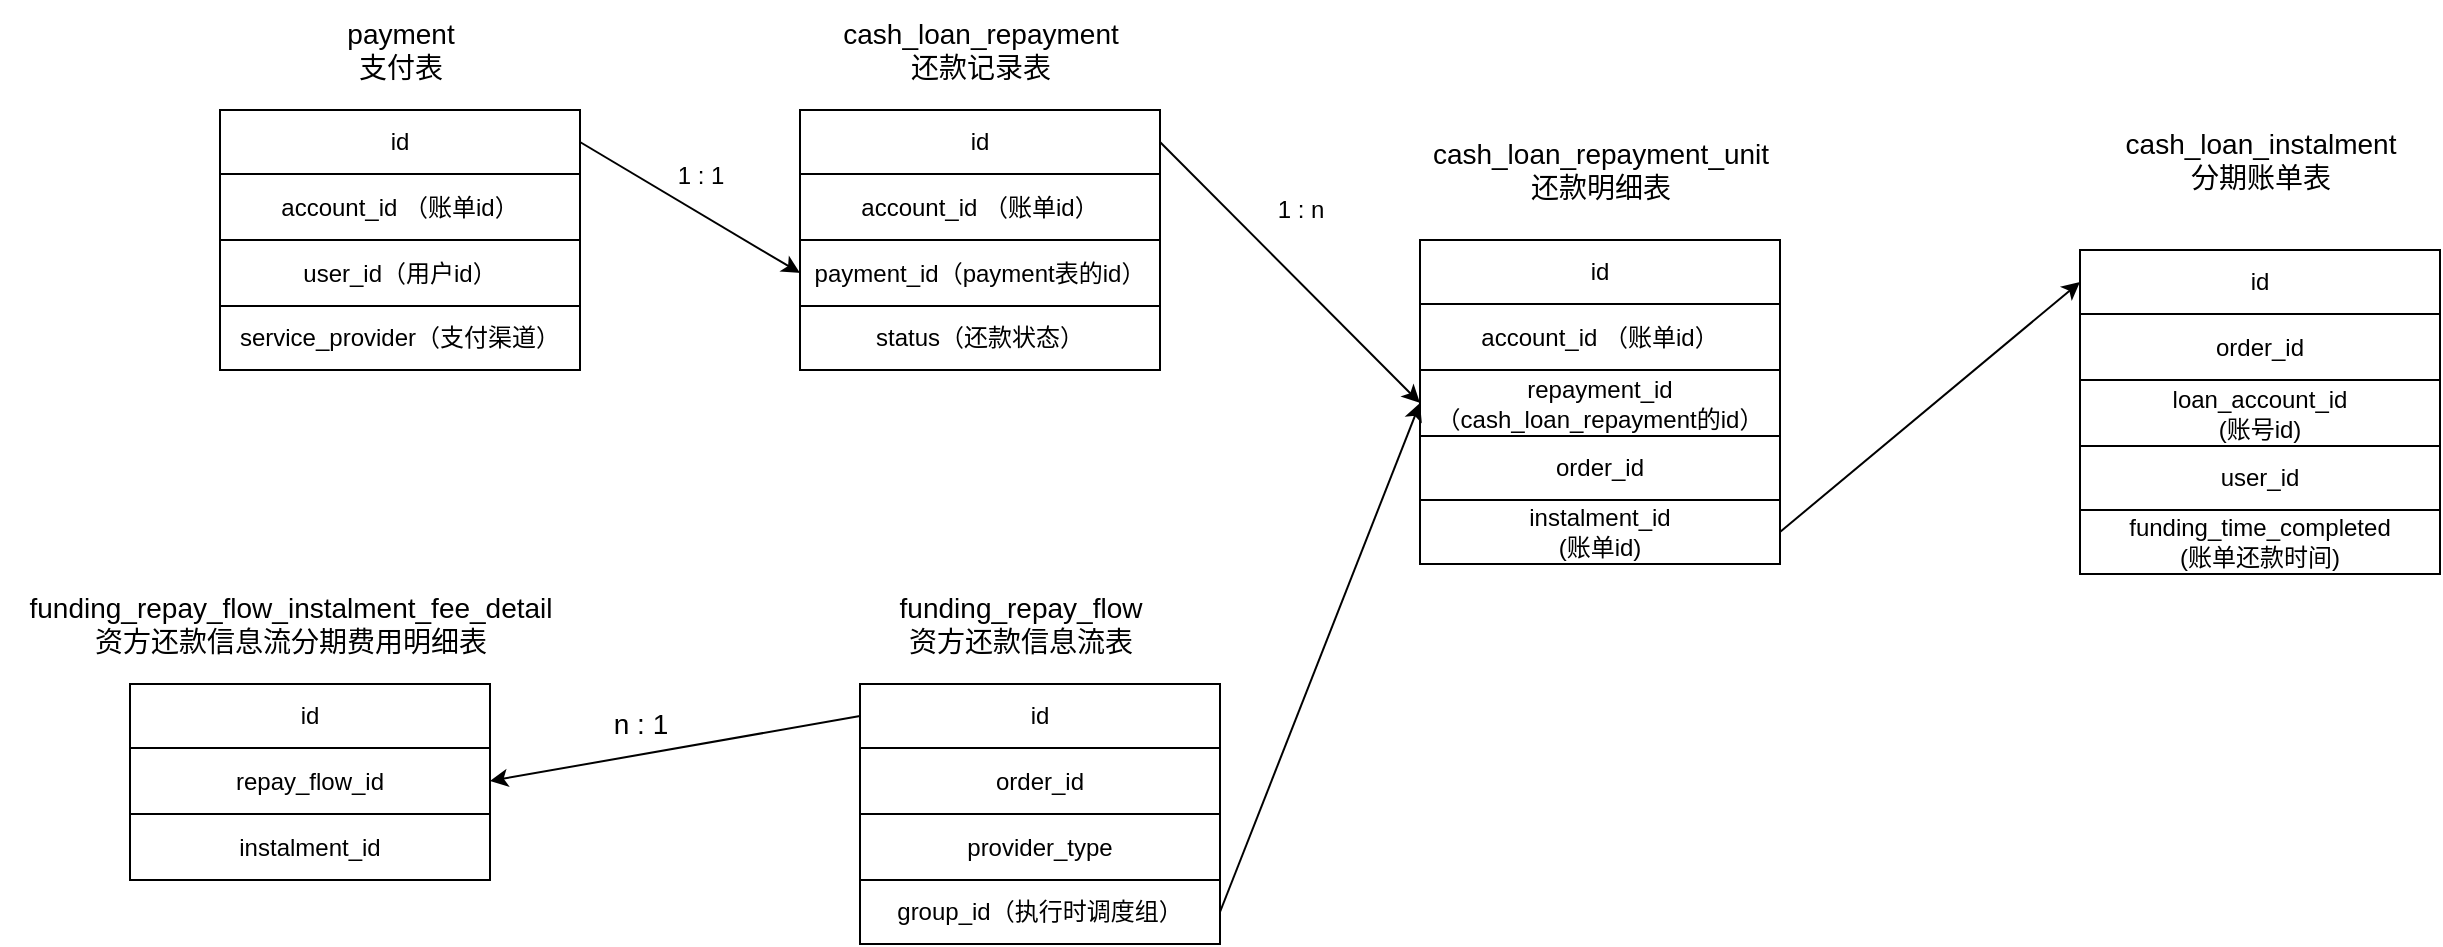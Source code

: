<mxfile version="20.8.10" type="device" pages="13"><diagram name="信息流表关系" id="m51MGhbWlJPisQwNina7"><mxGraphModel dx="1434" dy="854" grid="1" gridSize="10" guides="1" tooltips="1" connect="1" arrows="1" fold="1" page="1" pageScale="1" pageWidth="48000" pageHeight="36000" math="0" shadow="0"><root><mxCell id="0"/><mxCell id="1" parent="0"/><mxCell id="FBlZRKMY8yN2Bja-4c9b-40" value="" style="childLayout=tableLayout;recursiveResize=0;shadow=0;fillColor=none;" parent="1" vertex="1"><mxGeometry x="520" y="702" width="180" height="130" as="geometry"/></mxCell><mxCell id="FBlZRKMY8yN2Bja-4c9b-41" value="" style="shape=tableRow;horizontal=0;startSize=0;swimlaneHead=0;swimlaneBody=0;top=0;left=0;bottom=0;right=0;dropTarget=0;collapsible=0;recursiveResize=0;expand=0;fontStyle=0;fillColor=none;strokeColor=inherit;" parent="FBlZRKMY8yN2Bja-4c9b-40" vertex="1"><mxGeometry width="180" height="32" as="geometry"/></mxCell><mxCell id="FBlZRKMY8yN2Bja-4c9b-42" value="id" style="connectable=0;recursiveResize=0;strokeColor=inherit;fillColor=none;align=center;whiteSpace=wrap;html=1;" parent="FBlZRKMY8yN2Bja-4c9b-41" vertex="1"><mxGeometry width="180" height="32" as="geometry"><mxRectangle width="180" height="32" as="alternateBounds"/></mxGeometry></mxCell><mxCell id="FBlZRKMY8yN2Bja-4c9b-45" style="shape=tableRow;horizontal=0;startSize=0;swimlaneHead=0;swimlaneBody=0;top=0;left=0;bottom=0;right=0;dropTarget=0;collapsible=0;recursiveResize=0;expand=0;fontStyle=0;fillColor=none;strokeColor=inherit;" parent="FBlZRKMY8yN2Bja-4c9b-40" vertex="1"><mxGeometry y="32" width="180" height="33" as="geometry"/></mxCell><mxCell id="FBlZRKMY8yN2Bja-4c9b-46" value="order_id" style="connectable=0;recursiveResize=0;strokeColor=inherit;fillColor=none;align=center;whiteSpace=wrap;html=1;" parent="FBlZRKMY8yN2Bja-4c9b-45" vertex="1"><mxGeometry width="180" height="33" as="geometry"><mxRectangle width="180" height="33" as="alternateBounds"/></mxGeometry></mxCell><mxCell id="FBlZRKMY8yN2Bja-4c9b-49" style="shape=tableRow;horizontal=0;startSize=0;swimlaneHead=0;swimlaneBody=0;top=0;left=0;bottom=0;right=0;dropTarget=0;collapsible=0;recursiveResize=0;expand=0;fontStyle=0;fillColor=none;strokeColor=inherit;" parent="FBlZRKMY8yN2Bja-4c9b-40" vertex="1"><mxGeometry y="65" width="180" height="33" as="geometry"/></mxCell><mxCell id="FBlZRKMY8yN2Bja-4c9b-50" value="provider_type" style="connectable=0;recursiveResize=0;strokeColor=inherit;fillColor=none;align=center;whiteSpace=wrap;html=1;" parent="FBlZRKMY8yN2Bja-4c9b-49" vertex="1"><mxGeometry width="180" height="33" as="geometry"><mxRectangle width="180" height="33" as="alternateBounds"/></mxGeometry></mxCell><mxCell id="FBlZRKMY8yN2Bja-4c9b-55" style="shape=tableRow;horizontal=0;startSize=0;swimlaneHead=0;swimlaneBody=0;top=0;left=0;bottom=0;right=0;dropTarget=0;collapsible=0;recursiveResize=0;expand=0;fontStyle=0;fillColor=none;strokeColor=inherit;" parent="FBlZRKMY8yN2Bja-4c9b-40" vertex="1"><mxGeometry y="98" width="180" height="32" as="geometry"/></mxCell><mxCell id="FBlZRKMY8yN2Bja-4c9b-56" value="group_id（执行时调度组）" style="connectable=0;recursiveResize=0;strokeColor=inherit;fillColor=none;align=center;whiteSpace=wrap;html=1;" parent="FBlZRKMY8yN2Bja-4c9b-55" vertex="1"><mxGeometry width="180" height="32" as="geometry"><mxRectangle width="180" height="32" as="alternateBounds"/></mxGeometry></mxCell><mxCell id="FBlZRKMY8yN2Bja-4c9b-54" value="&lt;font style=&quot;font-size: 14px;&quot;&gt;funding_repay_flow&lt;br&gt;资方还款信息流表&lt;/font&gt;" style="text;html=1;align=center;verticalAlign=middle;resizable=0;points=[];autosize=1;strokeColor=none;fillColor=none;" parent="1" vertex="1"><mxGeometry x="530" y="647" width="140" height="50" as="geometry"/></mxCell><mxCell id="FBlZRKMY8yN2Bja-4c9b-57" value="cash_loan_repayment_unit&lt;br&gt;还款明细表" style="text;html=1;align=center;verticalAlign=middle;resizable=0;points=[];autosize=1;strokeColor=none;fillColor=none;fontSize=14;" parent="1" vertex="1"><mxGeometry x="795" y="420" width="190" height="50" as="geometry"/></mxCell><mxCell id="FBlZRKMY8yN2Bja-4c9b-58" value="" style="childLayout=tableLayout;recursiveResize=0;shadow=0;fillColor=none;" parent="1" vertex="1"><mxGeometry x="800" y="480" width="180" height="162" as="geometry"/></mxCell><mxCell id="FBlZRKMY8yN2Bja-4c9b-59" value="" style="shape=tableRow;horizontal=0;startSize=0;swimlaneHead=0;swimlaneBody=0;top=0;left=0;bottom=0;right=0;dropTarget=0;collapsible=0;recursiveResize=0;expand=0;fontStyle=0;fillColor=none;strokeColor=inherit;" parent="FBlZRKMY8yN2Bja-4c9b-58" vertex="1"><mxGeometry width="180" height="32" as="geometry"/></mxCell><mxCell id="FBlZRKMY8yN2Bja-4c9b-60" value="id" style="connectable=0;recursiveResize=0;strokeColor=inherit;fillColor=none;align=center;whiteSpace=wrap;html=1;" parent="FBlZRKMY8yN2Bja-4c9b-59" vertex="1"><mxGeometry width="180" height="32" as="geometry"><mxRectangle width="180" height="32" as="alternateBounds"/></mxGeometry></mxCell><mxCell id="FBlZRKMY8yN2Bja-4c9b-61" style="shape=tableRow;horizontal=0;startSize=0;swimlaneHead=0;swimlaneBody=0;top=0;left=0;bottom=0;right=0;dropTarget=0;collapsible=0;recursiveResize=0;expand=0;fontStyle=0;fillColor=none;strokeColor=inherit;" parent="FBlZRKMY8yN2Bja-4c9b-58" vertex="1"><mxGeometry y="32" width="180" height="33" as="geometry"/></mxCell><mxCell id="FBlZRKMY8yN2Bja-4c9b-62" value="account_id&amp;nbsp;（账单id）" style="connectable=0;recursiveResize=0;strokeColor=inherit;fillColor=none;align=center;whiteSpace=wrap;html=1;" parent="FBlZRKMY8yN2Bja-4c9b-61" vertex="1"><mxGeometry width="180" height="33" as="geometry"><mxRectangle width="180" height="33" as="alternateBounds"/></mxGeometry></mxCell><mxCell id="FBlZRKMY8yN2Bja-4c9b-63" style="shape=tableRow;horizontal=0;startSize=0;swimlaneHead=0;swimlaneBody=0;top=0;left=0;bottom=0;right=0;dropTarget=0;collapsible=0;recursiveResize=0;expand=0;fontStyle=0;fillColor=none;strokeColor=inherit;" parent="FBlZRKMY8yN2Bja-4c9b-58" vertex="1"><mxGeometry y="65" width="180" height="33" as="geometry"/></mxCell><mxCell id="FBlZRKMY8yN2Bja-4c9b-64" value="repayment_id（cash_loan_repayment的id）" style="connectable=0;recursiveResize=0;strokeColor=inherit;fillColor=none;align=center;whiteSpace=wrap;html=1;" parent="FBlZRKMY8yN2Bja-4c9b-63" vertex="1"><mxGeometry width="180" height="33" as="geometry"><mxRectangle width="180" height="33" as="alternateBounds"/></mxGeometry></mxCell><mxCell id="FBlZRKMY8yN2Bja-4c9b-65" style="shape=tableRow;horizontal=0;startSize=0;swimlaneHead=0;swimlaneBody=0;top=0;left=0;bottom=0;right=0;dropTarget=0;collapsible=0;recursiveResize=0;expand=0;fontStyle=0;fillColor=none;strokeColor=inherit;" parent="FBlZRKMY8yN2Bja-4c9b-58" vertex="1"><mxGeometry y="98" width="180" height="32" as="geometry"/></mxCell><mxCell id="FBlZRKMY8yN2Bja-4c9b-66" value="order_id" style="connectable=0;recursiveResize=0;strokeColor=inherit;fillColor=none;align=center;whiteSpace=wrap;html=1;" parent="FBlZRKMY8yN2Bja-4c9b-65" vertex="1"><mxGeometry width="180" height="32" as="geometry"><mxRectangle width="180" height="32" as="alternateBounds"/></mxGeometry></mxCell><mxCell id="FBlZRKMY8yN2Bja-4c9b-79" style="shape=tableRow;horizontal=0;startSize=0;swimlaneHead=0;swimlaneBody=0;top=0;left=0;bottom=0;right=0;dropTarget=0;collapsible=0;recursiveResize=0;expand=0;fontStyle=0;fillColor=none;strokeColor=inherit;" parent="FBlZRKMY8yN2Bja-4c9b-58" vertex="1"><mxGeometry y="130" width="180" height="32" as="geometry"/></mxCell><mxCell id="FBlZRKMY8yN2Bja-4c9b-80" value="instalment_id&lt;br&gt;(账单id)" style="connectable=0;recursiveResize=0;strokeColor=inherit;fillColor=none;align=center;whiteSpace=wrap;html=1;" parent="FBlZRKMY8yN2Bja-4c9b-79" vertex="1"><mxGeometry width="180" height="32" as="geometry"><mxRectangle width="180" height="32" as="alternateBounds"/></mxGeometry></mxCell><mxCell id="FBlZRKMY8yN2Bja-4c9b-67" style="rounded=0;orthogonalLoop=1;jettySize=auto;html=1;exitX=1;exitY=0.5;exitDx=0;exitDy=0;entryX=0;entryY=0.5;entryDx=0;entryDy=0;fontSize=14;" parent="1" source="FBlZRKMY8yN2Bja-4c9b-55" target="FBlZRKMY8yN2Bja-4c9b-63" edge="1"><mxGeometry relative="1" as="geometry"/></mxCell><mxCell id="FBlZRKMY8yN2Bja-4c9b-69" value="cash_loan_instalment&lt;br&gt;分期账单表" style="text;html=1;align=center;verticalAlign=middle;resizable=0;points=[];autosize=1;strokeColor=none;fillColor=none;fontSize=14;" parent="1" vertex="1"><mxGeometry x="1140" y="415" width="160" height="50" as="geometry"/></mxCell><mxCell id="FBlZRKMY8yN2Bja-4c9b-70" value="" style="childLayout=tableLayout;recursiveResize=0;shadow=0;fillColor=none;" parent="1" vertex="1"><mxGeometry x="1130" y="485" width="180" height="162" as="geometry"/></mxCell><mxCell id="FBlZRKMY8yN2Bja-4c9b-71" value="" style="shape=tableRow;horizontal=0;startSize=0;swimlaneHead=0;swimlaneBody=0;top=0;left=0;bottom=0;right=0;dropTarget=0;collapsible=0;recursiveResize=0;expand=0;fontStyle=0;fillColor=none;strokeColor=inherit;" parent="FBlZRKMY8yN2Bja-4c9b-70" vertex="1"><mxGeometry width="180" height="32" as="geometry"/></mxCell><mxCell id="FBlZRKMY8yN2Bja-4c9b-72" value="id" style="connectable=0;recursiveResize=0;strokeColor=inherit;fillColor=none;align=center;whiteSpace=wrap;html=1;" parent="FBlZRKMY8yN2Bja-4c9b-71" vertex="1"><mxGeometry width="180" height="32" as="geometry"><mxRectangle width="180" height="32" as="alternateBounds"/></mxGeometry></mxCell><mxCell id="FBlZRKMY8yN2Bja-4c9b-73" style="shape=tableRow;horizontal=0;startSize=0;swimlaneHead=0;swimlaneBody=0;top=0;left=0;bottom=0;right=0;dropTarget=0;collapsible=0;recursiveResize=0;expand=0;fontStyle=0;fillColor=none;strokeColor=inherit;" parent="FBlZRKMY8yN2Bja-4c9b-70" vertex="1"><mxGeometry y="32" width="180" height="33" as="geometry"/></mxCell><mxCell id="FBlZRKMY8yN2Bja-4c9b-74" value="order_id" style="connectable=0;recursiveResize=0;strokeColor=inherit;fillColor=none;align=center;whiteSpace=wrap;html=1;" parent="FBlZRKMY8yN2Bja-4c9b-73" vertex="1"><mxGeometry width="180" height="33" as="geometry"><mxRectangle width="180" height="33" as="alternateBounds"/></mxGeometry></mxCell><mxCell id="FBlZRKMY8yN2Bja-4c9b-75" style="shape=tableRow;horizontal=0;startSize=0;swimlaneHead=0;swimlaneBody=0;top=0;left=0;bottom=0;right=0;dropTarget=0;collapsible=0;recursiveResize=0;expand=0;fontStyle=0;fillColor=none;strokeColor=inherit;" parent="FBlZRKMY8yN2Bja-4c9b-70" vertex="1"><mxGeometry y="65" width="180" height="33" as="geometry"/></mxCell><mxCell id="FBlZRKMY8yN2Bja-4c9b-76" value="loan_account_id&lt;br&gt;(账号id)" style="connectable=0;recursiveResize=0;strokeColor=inherit;fillColor=none;align=center;whiteSpace=wrap;html=1;" parent="FBlZRKMY8yN2Bja-4c9b-75" vertex="1"><mxGeometry width="180" height="33" as="geometry"><mxRectangle width="180" height="33" as="alternateBounds"/></mxGeometry></mxCell><mxCell id="FBlZRKMY8yN2Bja-4c9b-77" style="shape=tableRow;horizontal=0;startSize=0;swimlaneHead=0;swimlaneBody=0;top=0;left=0;bottom=0;right=0;dropTarget=0;collapsible=0;recursiveResize=0;expand=0;fontStyle=0;fillColor=none;strokeColor=inherit;" parent="FBlZRKMY8yN2Bja-4c9b-70" vertex="1"><mxGeometry y="98" width="180" height="32" as="geometry"/></mxCell><mxCell id="FBlZRKMY8yN2Bja-4c9b-78" value="user_id" style="connectable=0;recursiveResize=0;strokeColor=inherit;fillColor=none;align=center;whiteSpace=wrap;html=1;" parent="FBlZRKMY8yN2Bja-4c9b-77" vertex="1"><mxGeometry width="180" height="32" as="geometry"><mxRectangle width="180" height="32" as="alternateBounds"/></mxGeometry></mxCell><mxCell id="FBlZRKMY8yN2Bja-4c9b-93" style="shape=tableRow;horizontal=0;startSize=0;swimlaneHead=0;swimlaneBody=0;top=0;left=0;bottom=0;right=0;dropTarget=0;collapsible=0;recursiveResize=0;expand=0;fontStyle=0;fillColor=none;strokeColor=inherit;" parent="FBlZRKMY8yN2Bja-4c9b-70" vertex="1"><mxGeometry y="130" width="180" height="32" as="geometry"/></mxCell><mxCell id="FBlZRKMY8yN2Bja-4c9b-94" value="funding_time_completed&lt;br&gt;(账单还款时间)" style="connectable=0;recursiveResize=0;strokeColor=inherit;fillColor=none;align=center;whiteSpace=wrap;html=1;" parent="FBlZRKMY8yN2Bja-4c9b-93" vertex="1"><mxGeometry width="180" height="32" as="geometry"><mxRectangle width="180" height="32" as="alternateBounds"/></mxGeometry></mxCell><mxCell id="FBlZRKMY8yN2Bja-4c9b-81" style="edgeStyle=none;rounded=0;orthogonalLoop=1;jettySize=auto;html=1;exitX=1;exitY=0.5;exitDx=0;exitDy=0;entryX=0;entryY=0.5;entryDx=0;entryDy=0;fontSize=14;" parent="1" source="FBlZRKMY8yN2Bja-4c9b-79" target="FBlZRKMY8yN2Bja-4c9b-71" edge="1"><mxGeometry relative="1" as="geometry"/></mxCell><mxCell id="FBlZRKMY8yN2Bja-4c9b-83" value="cash_loan_repayment&lt;br&gt;还款记录表" style="text;html=1;align=center;verticalAlign=middle;resizable=0;points=[];autosize=1;strokeColor=none;fillColor=none;fontSize=14;" parent="1" vertex="1"><mxGeometry x="500" y="360" width="160" height="50" as="geometry"/></mxCell><mxCell id="FBlZRKMY8yN2Bja-4c9b-84" value="" style="childLayout=tableLayout;recursiveResize=0;shadow=0;fillColor=none;" parent="1" vertex="1"><mxGeometry x="490" y="415" width="180" height="130" as="geometry"/></mxCell><mxCell id="FBlZRKMY8yN2Bja-4c9b-85" value="" style="shape=tableRow;horizontal=0;startSize=0;swimlaneHead=0;swimlaneBody=0;top=0;left=0;bottom=0;right=0;dropTarget=0;collapsible=0;recursiveResize=0;expand=0;fontStyle=0;fillColor=none;strokeColor=inherit;" parent="FBlZRKMY8yN2Bja-4c9b-84" vertex="1"><mxGeometry width="180" height="32" as="geometry"/></mxCell><mxCell id="FBlZRKMY8yN2Bja-4c9b-86" value="id" style="connectable=0;recursiveResize=0;strokeColor=inherit;fillColor=none;align=center;whiteSpace=wrap;html=1;" parent="FBlZRKMY8yN2Bja-4c9b-85" vertex="1"><mxGeometry width="180" height="32" as="geometry"><mxRectangle width="180" height="32" as="alternateBounds"/></mxGeometry></mxCell><mxCell id="FBlZRKMY8yN2Bja-4c9b-87" style="shape=tableRow;horizontal=0;startSize=0;swimlaneHead=0;swimlaneBody=0;top=0;left=0;bottom=0;right=0;dropTarget=0;collapsible=0;recursiveResize=0;expand=0;fontStyle=0;fillColor=none;strokeColor=inherit;" parent="FBlZRKMY8yN2Bja-4c9b-84" vertex="1"><mxGeometry y="32" width="180" height="33" as="geometry"/></mxCell><mxCell id="FBlZRKMY8yN2Bja-4c9b-88" value="account_id&amp;nbsp;（账单id）" style="connectable=0;recursiveResize=0;strokeColor=inherit;fillColor=none;align=center;whiteSpace=wrap;html=1;" parent="FBlZRKMY8yN2Bja-4c9b-87" vertex="1"><mxGeometry width="180" height="33" as="geometry"><mxRectangle width="180" height="33" as="alternateBounds"/></mxGeometry></mxCell><mxCell id="FBlZRKMY8yN2Bja-4c9b-89" style="shape=tableRow;horizontal=0;startSize=0;swimlaneHead=0;swimlaneBody=0;top=0;left=0;bottom=0;right=0;dropTarget=0;collapsible=0;recursiveResize=0;expand=0;fontStyle=0;fillColor=none;strokeColor=inherit;" parent="FBlZRKMY8yN2Bja-4c9b-84" vertex="1"><mxGeometry y="65" width="180" height="33" as="geometry"/></mxCell><mxCell id="FBlZRKMY8yN2Bja-4c9b-90" value="payment_id（payment表的id）" style="connectable=0;recursiveResize=0;strokeColor=inherit;fillColor=none;align=center;whiteSpace=wrap;html=1;" parent="FBlZRKMY8yN2Bja-4c9b-89" vertex="1"><mxGeometry width="180" height="33" as="geometry"><mxRectangle width="180" height="33" as="alternateBounds"/></mxGeometry></mxCell><mxCell id="FBlZRKMY8yN2Bja-4c9b-91" style="shape=tableRow;horizontal=0;startSize=0;swimlaneHead=0;swimlaneBody=0;top=0;left=0;bottom=0;right=0;dropTarget=0;collapsible=0;recursiveResize=0;expand=0;fontStyle=0;fillColor=none;strokeColor=inherit;" parent="FBlZRKMY8yN2Bja-4c9b-84" vertex="1"><mxGeometry y="98" width="180" height="32" as="geometry"/></mxCell><mxCell id="FBlZRKMY8yN2Bja-4c9b-92" value="status（还款状态）" style="connectable=0;recursiveResize=0;strokeColor=inherit;fillColor=none;align=center;whiteSpace=wrap;html=1;" parent="FBlZRKMY8yN2Bja-4c9b-91" vertex="1"><mxGeometry width="180" height="32" as="geometry"><mxRectangle width="180" height="32" as="alternateBounds"/></mxGeometry></mxCell><mxCell id="6KmwM0hyuxhPzUaPk7vC-1" value="" style="childLayout=tableLayout;recursiveResize=0;shadow=0;fillColor=none;" parent="1" vertex="1"><mxGeometry x="155" y="702" width="180" height="98" as="geometry"/></mxCell><mxCell id="6KmwM0hyuxhPzUaPk7vC-2" value="" style="shape=tableRow;horizontal=0;startSize=0;swimlaneHead=0;swimlaneBody=0;top=0;left=0;bottom=0;right=0;dropTarget=0;collapsible=0;recursiveResize=0;expand=0;fontStyle=0;fillColor=none;strokeColor=inherit;" parent="6KmwM0hyuxhPzUaPk7vC-1" vertex="1"><mxGeometry width="180" height="32" as="geometry"/></mxCell><mxCell id="6KmwM0hyuxhPzUaPk7vC-3" value="id" style="connectable=0;recursiveResize=0;strokeColor=inherit;fillColor=none;align=center;whiteSpace=wrap;html=1;" parent="6KmwM0hyuxhPzUaPk7vC-2" vertex="1"><mxGeometry width="180" height="32" as="geometry"><mxRectangle width="180" height="32" as="alternateBounds"/></mxGeometry></mxCell><mxCell id="6KmwM0hyuxhPzUaPk7vC-4" style="shape=tableRow;horizontal=0;startSize=0;swimlaneHead=0;swimlaneBody=0;top=0;left=0;bottom=0;right=0;dropTarget=0;collapsible=0;recursiveResize=0;expand=0;fontStyle=0;fillColor=none;strokeColor=inherit;" parent="6KmwM0hyuxhPzUaPk7vC-1" vertex="1"><mxGeometry y="32" width="180" height="33" as="geometry"/></mxCell><mxCell id="6KmwM0hyuxhPzUaPk7vC-5" value="repay_flow_id" style="connectable=0;recursiveResize=0;strokeColor=inherit;fillColor=none;align=center;whiteSpace=wrap;html=1;" parent="6KmwM0hyuxhPzUaPk7vC-4" vertex="1"><mxGeometry width="180" height="33" as="geometry"><mxRectangle width="180" height="33" as="alternateBounds"/></mxGeometry></mxCell><mxCell id="6KmwM0hyuxhPzUaPk7vC-6" style="shape=tableRow;horizontal=0;startSize=0;swimlaneHead=0;swimlaneBody=0;top=0;left=0;bottom=0;right=0;dropTarget=0;collapsible=0;recursiveResize=0;expand=0;fontStyle=0;fillColor=none;strokeColor=inherit;" parent="6KmwM0hyuxhPzUaPk7vC-1" vertex="1"><mxGeometry y="65" width="180" height="33" as="geometry"/></mxCell><mxCell id="6KmwM0hyuxhPzUaPk7vC-7" value="instalment_id" style="connectable=0;recursiveResize=0;strokeColor=inherit;fillColor=none;align=center;whiteSpace=wrap;html=1;" parent="6KmwM0hyuxhPzUaPk7vC-6" vertex="1"><mxGeometry width="180" height="33" as="geometry"><mxRectangle width="180" height="33" as="alternateBounds"/></mxGeometry></mxCell><mxCell id="6KmwM0hyuxhPzUaPk7vC-10" value="&lt;font style=&quot;&quot;&gt;&lt;font style=&quot;font-size: 14px;&quot;&gt;funding_repay_flow_instalment_fee_detail&lt;br&gt;资方还款信息流分期费用明细表&lt;/font&gt;&lt;br&gt;&lt;/font&gt;" style="text;html=1;align=center;verticalAlign=middle;resizable=0;points=[];autosize=1;strokeColor=none;fillColor=none;" parent="1" vertex="1"><mxGeometry x="90" y="647" width="290" height="50" as="geometry"/></mxCell><mxCell id="6KmwM0hyuxhPzUaPk7vC-12" style="edgeStyle=none;rounded=0;orthogonalLoop=1;jettySize=auto;html=1;exitX=0;exitY=0.5;exitDx=0;exitDy=0;entryX=1;entryY=0.5;entryDx=0;entryDy=0;fontSize=14;" parent="1" source="FBlZRKMY8yN2Bja-4c9b-41" target="6KmwM0hyuxhPzUaPk7vC-4" edge="1"><mxGeometry relative="1" as="geometry"/></mxCell><mxCell id="6KmwM0hyuxhPzUaPk7vC-13" value="n : 1" style="text;html=1;align=center;verticalAlign=middle;resizable=0;points=[];autosize=1;strokeColor=none;fillColor=none;fontSize=14;" parent="1" vertex="1"><mxGeometry x="385" y="707" width="50" height="30" as="geometry"/></mxCell><mxCell id="0KZlxfsP-j-Oblk8iA_l-2" style="edgeStyle=none;rounded=0;orthogonalLoop=1;jettySize=auto;html=1;exitX=1;exitY=0.5;exitDx=0;exitDy=0;entryX=0;entryY=0.5;entryDx=0;entryDy=0;" parent="1" source="FBlZRKMY8yN2Bja-4c9b-85" target="FBlZRKMY8yN2Bja-4c9b-63" edge="1"><mxGeometry relative="1" as="geometry"/></mxCell><mxCell id="0KZlxfsP-j-Oblk8iA_l-3" value="1 : n" style="text;html=1;align=center;verticalAlign=middle;resizable=0;points=[];autosize=1;strokeColor=none;fillColor=none;" parent="1" vertex="1"><mxGeometry x="715" y="450" width="50" height="30" as="geometry"/></mxCell><mxCell id="3yRxP0eiQFKJPn_XCR31-1" value="payment&lt;br&gt;支付表" style="text;html=1;align=center;verticalAlign=middle;resizable=0;points=[];autosize=1;strokeColor=none;fillColor=none;fontSize=14;" parent="1" vertex="1"><mxGeometry x="250" y="360" width="80" height="50" as="geometry"/></mxCell><mxCell id="3yRxP0eiQFKJPn_XCR31-2" value="" style="childLayout=tableLayout;recursiveResize=0;shadow=0;fillColor=none;" parent="1" vertex="1"><mxGeometry x="200" y="415" width="180" height="130" as="geometry"/></mxCell><mxCell id="3yRxP0eiQFKJPn_XCR31-3" value="" style="shape=tableRow;horizontal=0;startSize=0;swimlaneHead=0;swimlaneBody=0;top=0;left=0;bottom=0;right=0;dropTarget=0;collapsible=0;recursiveResize=0;expand=0;fontStyle=0;fillColor=none;strokeColor=inherit;" parent="3yRxP0eiQFKJPn_XCR31-2" vertex="1"><mxGeometry width="180" height="32" as="geometry"/></mxCell><mxCell id="3yRxP0eiQFKJPn_XCR31-4" value="id" style="connectable=0;recursiveResize=0;strokeColor=inherit;fillColor=none;align=center;whiteSpace=wrap;html=1;" parent="3yRxP0eiQFKJPn_XCR31-3" vertex="1"><mxGeometry width="180" height="32" as="geometry"><mxRectangle width="180" height="32" as="alternateBounds"/></mxGeometry></mxCell><mxCell id="3yRxP0eiQFKJPn_XCR31-5" style="shape=tableRow;horizontal=0;startSize=0;swimlaneHead=0;swimlaneBody=0;top=0;left=0;bottom=0;right=0;dropTarget=0;collapsible=0;recursiveResize=0;expand=0;fontStyle=0;fillColor=none;strokeColor=inherit;" parent="3yRxP0eiQFKJPn_XCR31-2" vertex="1"><mxGeometry y="32" width="180" height="33" as="geometry"/></mxCell><mxCell id="3yRxP0eiQFKJPn_XCR31-6" value="account_id&amp;nbsp;（账单id）" style="connectable=0;recursiveResize=0;strokeColor=inherit;fillColor=none;align=center;whiteSpace=wrap;html=1;" parent="3yRxP0eiQFKJPn_XCR31-5" vertex="1"><mxGeometry width="180" height="33" as="geometry"><mxRectangle width="180" height="33" as="alternateBounds"/></mxGeometry></mxCell><mxCell id="3yRxP0eiQFKJPn_XCR31-7" style="shape=tableRow;horizontal=0;startSize=0;swimlaneHead=0;swimlaneBody=0;top=0;left=0;bottom=0;right=0;dropTarget=0;collapsible=0;recursiveResize=0;expand=0;fontStyle=0;fillColor=none;strokeColor=inherit;" parent="3yRxP0eiQFKJPn_XCR31-2" vertex="1"><mxGeometry y="65" width="180" height="33" as="geometry"/></mxCell><mxCell id="3yRxP0eiQFKJPn_XCR31-8" value="user_id（用户id）" style="connectable=0;recursiveResize=0;strokeColor=inherit;fillColor=none;align=center;whiteSpace=wrap;html=1;" parent="3yRxP0eiQFKJPn_XCR31-7" vertex="1"><mxGeometry width="180" height="33" as="geometry"><mxRectangle width="180" height="33" as="alternateBounds"/></mxGeometry></mxCell><mxCell id="3yRxP0eiQFKJPn_XCR31-9" style="shape=tableRow;horizontal=0;startSize=0;swimlaneHead=0;swimlaneBody=0;top=0;left=0;bottom=0;right=0;dropTarget=0;collapsible=0;recursiveResize=0;expand=0;fontStyle=0;fillColor=none;strokeColor=inherit;" parent="3yRxP0eiQFKJPn_XCR31-2" vertex="1"><mxGeometry y="98" width="180" height="32" as="geometry"/></mxCell><mxCell id="3yRxP0eiQFKJPn_XCR31-10" value="service_provider（支付渠道）" style="connectable=0;recursiveResize=0;strokeColor=inherit;fillColor=none;align=center;whiteSpace=wrap;html=1;" parent="3yRxP0eiQFKJPn_XCR31-9" vertex="1"><mxGeometry width="180" height="32" as="geometry"><mxRectangle width="180" height="32" as="alternateBounds"/></mxGeometry></mxCell><mxCell id="3yRxP0eiQFKJPn_XCR31-11" style="rounded=0;orthogonalLoop=1;jettySize=auto;html=1;exitX=1;exitY=0.5;exitDx=0;exitDy=0;entryX=0;entryY=0.5;entryDx=0;entryDy=0;" parent="1" source="3yRxP0eiQFKJPn_XCR31-3" target="FBlZRKMY8yN2Bja-4c9b-89" edge="1"><mxGeometry relative="1" as="geometry"/></mxCell><mxCell id="3yRxP0eiQFKJPn_XCR31-12" value="1 : 1" style="text;html=1;align=center;verticalAlign=middle;resizable=0;points=[];autosize=1;strokeColor=none;fillColor=none;" parent="1" vertex="1"><mxGeometry x="415" y="433" width="50" height="30" as="geometry"/></mxCell></root></mxGraphModel></diagram><diagram id="z2qCz74tCA0dHkf16hg9" name="还款表关系"><mxGraphModel dx="1434" dy="854" grid="1" gridSize="10" guides="1" tooltips="1" connect="1" arrows="1" fold="1" page="1" pageScale="1" pageWidth="48000" pageHeight="36000" math="0" shadow="0"><root><mxCell id="0"/><mxCell id="1" parent="0"/><mxCell id="HnkXt90rUXPurksxLyPq-1" value="" style="childLayout=tableLayout;recursiveResize=0;shadow=0;fillColor=none;" parent="1" vertex="1"><mxGeometry x="620" y="702" width="180" height="130" as="geometry"/></mxCell><mxCell id="HnkXt90rUXPurksxLyPq-2" value="" style="shape=tableRow;horizontal=0;startSize=0;swimlaneHead=0;swimlaneBody=0;top=0;left=0;bottom=0;right=0;dropTarget=0;collapsible=0;recursiveResize=0;expand=0;fontStyle=0;fillColor=none;strokeColor=inherit;" parent="HnkXt90rUXPurksxLyPq-1" vertex="1"><mxGeometry width="180" height="32" as="geometry"/></mxCell><mxCell id="HnkXt90rUXPurksxLyPq-3" value="group_id（执行时调度组）" style="connectable=0;recursiveResize=0;strokeColor=inherit;fillColor=none;align=center;whiteSpace=wrap;html=1;" parent="HnkXt90rUXPurksxLyPq-2" vertex="1"><mxGeometry width="180" height="32" as="geometry"><mxRectangle width="180" height="32" as="alternateBounds"/></mxGeometry></mxCell><mxCell id="HnkXt90rUXPurksxLyPq-4" style="shape=tableRow;horizontal=0;startSize=0;swimlaneHead=0;swimlaneBody=0;top=0;left=0;bottom=0;right=0;dropTarget=0;collapsible=0;recursiveResize=0;expand=0;fontStyle=0;fillColor=none;strokeColor=inherit;" parent="HnkXt90rUXPurksxLyPq-1" vertex="1"><mxGeometry y="32" width="180" height="33" as="geometry"/></mxCell><mxCell id="HnkXt90rUXPurksxLyPq-5" value="order_id" style="connectable=0;recursiveResize=0;strokeColor=inherit;fillColor=none;align=center;whiteSpace=wrap;html=1;" parent="HnkXt90rUXPurksxLyPq-4" vertex="1"><mxGeometry width="180" height="33" as="geometry"><mxRectangle width="180" height="33" as="alternateBounds"/></mxGeometry></mxCell><mxCell id="HnkXt90rUXPurksxLyPq-6" style="shape=tableRow;horizontal=0;startSize=0;swimlaneHead=0;swimlaneBody=0;top=0;left=0;bottom=0;right=0;dropTarget=0;collapsible=0;recursiveResize=0;expand=0;fontStyle=0;fillColor=none;strokeColor=inherit;" parent="HnkXt90rUXPurksxLyPq-1" vertex="1"><mxGeometry y="65" width="180" height="33" as="geometry"/></mxCell><mxCell id="HnkXt90rUXPurksxLyPq-7" value="provider_type" style="connectable=0;recursiveResize=0;strokeColor=inherit;fillColor=none;align=center;whiteSpace=wrap;html=1;" parent="HnkXt90rUXPurksxLyPq-6" vertex="1"><mxGeometry width="180" height="33" as="geometry"><mxRectangle width="180" height="33" as="alternateBounds"/></mxGeometry></mxCell><mxCell id="HnkXt90rUXPurksxLyPq-8" style="shape=tableRow;horizontal=0;startSize=0;swimlaneHead=0;swimlaneBody=0;top=0;left=0;bottom=0;right=0;dropTarget=0;collapsible=0;recursiveResize=0;expand=0;fontStyle=0;fillColor=none;strokeColor=inherit;" parent="HnkXt90rUXPurksxLyPq-1" vertex="1"><mxGeometry y="98" width="180" height="32" as="geometry"/></mxCell><mxCell id="HnkXt90rUXPurksxLyPq-9" value="id" style="connectable=0;recursiveResize=0;strokeColor=inherit;fillColor=none;align=center;whiteSpace=wrap;html=1;" parent="HnkXt90rUXPurksxLyPq-8" vertex="1"><mxGeometry width="180" height="32" as="geometry"><mxRectangle width="180" height="32" as="alternateBounds"/></mxGeometry></mxCell><mxCell id="HnkXt90rUXPurksxLyPq-10" value="&lt;font style=&quot;font-size: 14px;&quot;&gt;funding_repay_flow&lt;br&gt;资方还款信息流表&lt;/font&gt;" style="text;html=1;align=center;verticalAlign=middle;resizable=0;points=[];autosize=1;strokeColor=none;fillColor=none;" parent="1" vertex="1"><mxGeometry x="630" y="647" width="140" height="50" as="geometry"/></mxCell><mxCell id="HnkXt90rUXPurksxLyPq-11" value="cash_loan_repayment_unit&lt;br&gt;还款明细表" style="text;html=1;align=center;verticalAlign=middle;resizable=0;points=[];autosize=1;strokeColor=none;fillColor=none;fontSize=14;" parent="1" vertex="1"><mxGeometry x="925" y="420" width="190" height="50" as="geometry"/></mxCell><mxCell id="HnkXt90rUXPurksxLyPq-12" value="" style="childLayout=tableLayout;recursiveResize=0;shadow=0;fillColor=none;" parent="1" vertex="1"><mxGeometry x="930" y="480" width="180" height="162" as="geometry"/></mxCell><mxCell id="HnkXt90rUXPurksxLyPq-13" value="" style="shape=tableRow;horizontal=0;startSize=0;swimlaneHead=0;swimlaneBody=0;top=0;left=0;bottom=0;right=0;dropTarget=0;collapsible=0;recursiveResize=0;expand=0;fontStyle=0;fillColor=none;strokeColor=inherit;" parent="HnkXt90rUXPurksxLyPq-12" vertex="1"><mxGeometry width="180" height="32" as="geometry"/></mxCell><mxCell id="HnkXt90rUXPurksxLyPq-14" value="id" style="connectable=0;recursiveResize=0;strokeColor=inherit;fillColor=none;align=center;whiteSpace=wrap;html=1;" parent="HnkXt90rUXPurksxLyPq-13" vertex="1"><mxGeometry width="180" height="32" as="geometry"><mxRectangle width="180" height="32" as="alternateBounds"/></mxGeometry></mxCell><mxCell id="HnkXt90rUXPurksxLyPq-15" style="shape=tableRow;horizontal=0;startSize=0;swimlaneHead=0;swimlaneBody=0;top=0;left=0;bottom=0;right=0;dropTarget=0;collapsible=0;recursiveResize=0;expand=0;fontStyle=0;fillColor=none;strokeColor=inherit;" parent="HnkXt90rUXPurksxLyPq-12" vertex="1"><mxGeometry y="32" width="180" height="33" as="geometry"/></mxCell><mxCell id="HnkXt90rUXPurksxLyPq-16" value="account_id&amp;nbsp;（账单id）" style="connectable=0;recursiveResize=0;strokeColor=inherit;fillColor=none;align=center;whiteSpace=wrap;html=1;" parent="HnkXt90rUXPurksxLyPq-15" vertex="1"><mxGeometry width="180" height="33" as="geometry"><mxRectangle width="180" height="33" as="alternateBounds"/></mxGeometry></mxCell><mxCell id="HnkXt90rUXPurksxLyPq-17" style="shape=tableRow;horizontal=0;startSize=0;swimlaneHead=0;swimlaneBody=0;top=0;left=0;bottom=0;right=0;dropTarget=0;collapsible=0;recursiveResize=0;expand=0;fontStyle=0;fillColor=none;strokeColor=inherit;" parent="HnkXt90rUXPurksxLyPq-12" vertex="1"><mxGeometry y="65" width="180" height="33" as="geometry"/></mxCell><mxCell id="HnkXt90rUXPurksxLyPq-18" value="repayment_id（cash_loan_repayment的id）" style="connectable=0;recursiveResize=0;strokeColor=inherit;fillColor=none;align=center;whiteSpace=wrap;html=1;" parent="HnkXt90rUXPurksxLyPq-17" vertex="1"><mxGeometry width="180" height="33" as="geometry"><mxRectangle width="180" height="33" as="alternateBounds"/></mxGeometry></mxCell><mxCell id="HnkXt90rUXPurksxLyPq-19" style="shape=tableRow;horizontal=0;startSize=0;swimlaneHead=0;swimlaneBody=0;top=0;left=0;bottom=0;right=0;dropTarget=0;collapsible=0;recursiveResize=0;expand=0;fontStyle=0;fillColor=none;strokeColor=inherit;" parent="HnkXt90rUXPurksxLyPq-12" vertex="1"><mxGeometry y="98" width="180" height="32" as="geometry"/></mxCell><mxCell id="HnkXt90rUXPurksxLyPq-20" value="order_id" style="connectable=0;recursiveResize=0;strokeColor=inherit;fillColor=none;align=center;whiteSpace=wrap;html=1;" parent="HnkXt90rUXPurksxLyPq-19" vertex="1"><mxGeometry width="180" height="32" as="geometry"><mxRectangle width="180" height="32" as="alternateBounds"/></mxGeometry></mxCell><mxCell id="HnkXt90rUXPurksxLyPq-21" style="shape=tableRow;horizontal=0;startSize=0;swimlaneHead=0;swimlaneBody=0;top=0;left=0;bottom=0;right=0;dropTarget=0;collapsible=0;recursiveResize=0;expand=0;fontStyle=0;fillColor=none;strokeColor=inherit;" parent="HnkXt90rUXPurksxLyPq-12" vertex="1"><mxGeometry y="130" width="180" height="32" as="geometry"/></mxCell><mxCell id="HnkXt90rUXPurksxLyPq-22" value="instalment_id&lt;br&gt;(账单id)" style="connectable=0;recursiveResize=0;strokeColor=inherit;fillColor=none;align=center;whiteSpace=wrap;html=1;" parent="HnkXt90rUXPurksxLyPq-21" vertex="1"><mxGeometry width="180" height="32" as="geometry"><mxRectangle width="180" height="32" as="alternateBounds"/></mxGeometry></mxCell><mxCell id="HnkXt90rUXPurksxLyPq-37" value="cash_loan_repayment&lt;br&gt;还款记录表" style="text;html=1;align=center;verticalAlign=middle;resizable=0;points=[];autosize=1;strokeColor=none;fillColor=none;fontSize=14;" parent="1" vertex="1"><mxGeometry x="630" y="360" width="160" height="50" as="geometry"/></mxCell><mxCell id="HnkXt90rUXPurksxLyPq-38" value="" style="childLayout=tableLayout;recursiveResize=0;shadow=0;fillColor=none;" parent="1" vertex="1"><mxGeometry x="620" y="415" width="180" height="163" as="geometry"/></mxCell><mxCell id="HnkXt90rUXPurksxLyPq-39" value="" style="shape=tableRow;horizontal=0;startSize=0;swimlaneHead=0;swimlaneBody=0;top=0;left=0;bottom=0;right=0;dropTarget=0;collapsible=0;recursiveResize=0;expand=0;fontStyle=0;fillColor=none;strokeColor=inherit;" parent="HnkXt90rUXPurksxLyPq-38" vertex="1"><mxGeometry width="180" height="32" as="geometry"/></mxCell><mxCell id="HnkXt90rUXPurksxLyPq-40" value="id" style="connectable=0;recursiveResize=0;strokeColor=inherit;fillColor=none;align=center;whiteSpace=wrap;html=1;" parent="HnkXt90rUXPurksxLyPq-39" vertex="1"><mxGeometry width="180" height="32" as="geometry"><mxRectangle width="180" height="32" as="alternateBounds"/></mxGeometry></mxCell><mxCell id="HnkXt90rUXPurksxLyPq-41" style="shape=tableRow;horizontal=0;startSize=0;swimlaneHead=0;swimlaneBody=0;top=0;left=0;bottom=0;right=0;dropTarget=0;collapsible=0;recursiveResize=0;expand=0;fontStyle=0;fillColor=none;strokeColor=inherit;" parent="HnkXt90rUXPurksxLyPq-38" vertex="1"><mxGeometry y="32" width="180" height="33" as="geometry"/></mxCell><mxCell id="HnkXt90rUXPurksxLyPq-42" value="account_id&amp;nbsp;（账单id）" style="connectable=0;recursiveResize=0;strokeColor=inherit;fillColor=none;align=center;whiteSpace=wrap;html=1;" parent="HnkXt90rUXPurksxLyPq-41" vertex="1"><mxGeometry width="180" height="33" as="geometry"><mxRectangle width="180" height="33" as="alternateBounds"/></mxGeometry></mxCell><mxCell id="HnkXt90rUXPurksxLyPq-43" style="shape=tableRow;horizontal=0;startSize=0;swimlaneHead=0;swimlaneBody=0;top=0;left=0;bottom=0;right=0;dropTarget=0;collapsible=0;recursiveResize=0;expand=0;fontStyle=0;fillColor=none;strokeColor=inherit;" parent="HnkXt90rUXPurksxLyPq-38" vertex="1"><mxGeometry y="65" width="180" height="33" as="geometry"/></mxCell><mxCell id="HnkXt90rUXPurksxLyPq-44" value="payment_id（payment表的id）" style="connectable=0;recursiveResize=0;strokeColor=inherit;fillColor=none;align=center;whiteSpace=wrap;html=1;" parent="HnkXt90rUXPurksxLyPq-43" vertex="1"><mxGeometry width="180" height="33" as="geometry"><mxRectangle width="180" height="33" as="alternateBounds"/></mxGeometry></mxCell><mxCell id="eTgk_N8_krrH4sN3fkUn-3" style="shape=tableRow;horizontal=0;startSize=0;swimlaneHead=0;swimlaneBody=0;top=0;left=0;bottom=0;right=0;dropTarget=0;collapsible=0;recursiveResize=0;expand=0;fontStyle=0;fillColor=none;strokeColor=inherit;" parent="HnkXt90rUXPurksxLyPq-38" vertex="1"><mxGeometry y="98" width="180" height="33" as="geometry"/></mxCell><mxCell id="eTgk_N8_krrH4sN3fkUn-4" value="type（还款类型）" style="connectable=0;recursiveResize=0;strokeColor=inherit;fillColor=none;align=center;whiteSpace=wrap;html=1;" parent="eTgk_N8_krrH4sN3fkUn-3" vertex="1"><mxGeometry width="180" height="33" as="geometry"><mxRectangle width="180" height="33" as="alternateBounds"/></mxGeometry></mxCell><mxCell id="HnkXt90rUXPurksxLyPq-45" style="shape=tableRow;horizontal=0;startSize=0;swimlaneHead=0;swimlaneBody=0;top=0;left=0;bottom=0;right=0;dropTarget=0;collapsible=0;recursiveResize=0;expand=0;fontStyle=0;fillColor=none;strokeColor=inherit;" parent="HnkXt90rUXPurksxLyPq-38" vertex="1"><mxGeometry y="131" width="180" height="32" as="geometry"/></mxCell><mxCell id="HnkXt90rUXPurksxLyPq-46" value="status（还款状态）" style="connectable=0;recursiveResize=0;strokeColor=inherit;fillColor=none;align=center;whiteSpace=wrap;html=1;" parent="HnkXt90rUXPurksxLyPq-45" vertex="1"><mxGeometry width="180" height="32" as="geometry"><mxRectangle width="180" height="32" as="alternateBounds"/></mxGeometry></mxCell><mxCell id="HnkXt90rUXPurksxLyPq-47" value="" style="childLayout=tableLayout;recursiveResize=0;shadow=0;fillColor=none;" parent="1" vertex="1"><mxGeometry x="940" y="895" width="180" height="98" as="geometry"/></mxCell><mxCell id="HnkXt90rUXPurksxLyPq-48" value="" style="shape=tableRow;horizontal=0;startSize=0;swimlaneHead=0;swimlaneBody=0;top=0;left=0;bottom=0;right=0;dropTarget=0;collapsible=0;recursiveResize=0;expand=0;fontStyle=0;fillColor=none;strokeColor=inherit;" parent="HnkXt90rUXPurksxLyPq-47" vertex="1"><mxGeometry width="180" height="32" as="geometry"/></mxCell><mxCell id="HnkXt90rUXPurksxLyPq-49" value="id" style="connectable=0;recursiveResize=0;strokeColor=inherit;fillColor=none;align=center;whiteSpace=wrap;html=1;" parent="HnkXt90rUXPurksxLyPq-48" vertex="1"><mxGeometry width="180" height="32" as="geometry"><mxRectangle width="180" height="32" as="alternateBounds"/></mxGeometry></mxCell><mxCell id="HnkXt90rUXPurksxLyPq-50" style="shape=tableRow;horizontal=0;startSize=0;swimlaneHead=0;swimlaneBody=0;top=0;left=0;bottom=0;right=0;dropTarget=0;collapsible=0;recursiveResize=0;expand=0;fontStyle=0;fillColor=none;strokeColor=inherit;" parent="HnkXt90rUXPurksxLyPq-47" vertex="1"><mxGeometry y="32" width="180" height="33" as="geometry"/></mxCell><mxCell id="HnkXt90rUXPurksxLyPq-51" value="repay_flow_id" style="connectable=0;recursiveResize=0;strokeColor=inherit;fillColor=none;align=center;whiteSpace=wrap;html=1;" parent="HnkXt90rUXPurksxLyPq-50" vertex="1"><mxGeometry width="180" height="33" as="geometry"><mxRectangle width="180" height="33" as="alternateBounds"/></mxGeometry></mxCell><mxCell id="HnkXt90rUXPurksxLyPq-52" style="shape=tableRow;horizontal=0;startSize=0;swimlaneHead=0;swimlaneBody=0;top=0;left=0;bottom=0;right=0;dropTarget=0;collapsible=0;recursiveResize=0;expand=0;fontStyle=0;fillColor=none;strokeColor=inherit;" parent="HnkXt90rUXPurksxLyPq-47" vertex="1"><mxGeometry y="65" width="180" height="33" as="geometry"/></mxCell><mxCell id="HnkXt90rUXPurksxLyPq-53" value="instalment_id" style="connectable=0;recursiveResize=0;strokeColor=inherit;fillColor=none;align=center;whiteSpace=wrap;html=1;" parent="HnkXt90rUXPurksxLyPq-52" vertex="1"><mxGeometry width="180" height="33" as="geometry"><mxRectangle width="180" height="33" as="alternateBounds"/></mxGeometry></mxCell><mxCell id="HnkXt90rUXPurksxLyPq-54" value="&lt;font style=&quot;&quot;&gt;&lt;font style=&quot;font-size: 14px;&quot;&gt;funding_repay_flow_instalment_fee_detail&lt;br&gt;资方还款信息流分期费用明细表&lt;/font&gt;&lt;br&gt;&lt;/font&gt;" style="text;html=1;align=center;verticalAlign=middle;resizable=0;points=[];autosize=1;strokeColor=none;fillColor=none;" parent="1" vertex="1"><mxGeometry x="875" y="840" width="290" height="50" as="geometry"/></mxCell><mxCell id="HnkXt90rUXPurksxLyPq-56" value="&lt;font style=&quot;font-size: 12px;&quot;&gt;1 : n&lt;br&gt;按照期次拆分&lt;/font&gt;" style="text;html=1;align=center;verticalAlign=middle;resizable=0;points=[];autosize=1;strokeColor=none;fillColor=none;fontSize=14;" parent="1" vertex="1"><mxGeometry x="820" y="895" width="100" height="50" as="geometry"/></mxCell><mxCell id="HnkXt90rUXPurksxLyPq-57" style="edgeStyle=none;rounded=0;orthogonalLoop=1;jettySize=auto;html=1;exitX=1;exitY=0.5;exitDx=0;exitDy=0;entryX=0;entryY=0.5;entryDx=0;entryDy=0;" parent="1" source="HnkXt90rUXPurksxLyPq-39" target="HnkXt90rUXPurksxLyPq-17" edge="1"><mxGeometry relative="1" as="geometry"/></mxCell><mxCell id="HnkXt90rUXPurksxLyPq-58" value="&lt;font style=&quot;font-size: 12px;&quot;&gt;1 : n&lt;br&gt;按照期次拆分&lt;/font&gt;" style="text;html=1;align=center;verticalAlign=middle;resizable=0;points=[];autosize=1;strokeColor=none;fillColor=none;" parent="1" vertex="1"><mxGeometry x="825" y="470" width="100" height="40" as="geometry"/></mxCell><mxCell id="HnkXt90rUXPurksxLyPq-59" value="payment&lt;br&gt;支付表" style="text;html=1;align=center;verticalAlign=middle;resizable=0;points=[];autosize=1;strokeColor=none;fillColor=none;fontSize=14;" parent="1" vertex="1"><mxGeometry x="380" y="360" width="80" height="50" as="geometry"/></mxCell><mxCell id="HnkXt90rUXPurksxLyPq-60" value="" style="childLayout=tableLayout;recursiveResize=0;shadow=0;fillColor=none;" parent="1" vertex="1"><mxGeometry x="330" y="415" width="180" height="130" as="geometry"/></mxCell><mxCell id="HnkXt90rUXPurksxLyPq-61" value="" style="shape=tableRow;horizontal=0;startSize=0;swimlaneHead=0;swimlaneBody=0;top=0;left=0;bottom=0;right=0;dropTarget=0;collapsible=0;recursiveResize=0;expand=0;fontStyle=0;fillColor=none;strokeColor=inherit;" parent="HnkXt90rUXPurksxLyPq-60" vertex="1"><mxGeometry width="180" height="32" as="geometry"/></mxCell><mxCell id="HnkXt90rUXPurksxLyPq-62" value="id" style="connectable=0;recursiveResize=0;strokeColor=inherit;fillColor=none;align=center;whiteSpace=wrap;html=1;" parent="HnkXt90rUXPurksxLyPq-61" vertex="1"><mxGeometry width="180" height="32" as="geometry"><mxRectangle width="180" height="32" as="alternateBounds"/></mxGeometry></mxCell><mxCell id="HnkXt90rUXPurksxLyPq-63" style="shape=tableRow;horizontal=0;startSize=0;swimlaneHead=0;swimlaneBody=0;top=0;left=0;bottom=0;right=0;dropTarget=0;collapsible=0;recursiveResize=0;expand=0;fontStyle=0;fillColor=none;strokeColor=inherit;" parent="HnkXt90rUXPurksxLyPq-60" vertex="1"><mxGeometry y="32" width="180" height="33" as="geometry"/></mxCell><mxCell id="HnkXt90rUXPurksxLyPq-64" value="account_id&amp;nbsp;（账单id）" style="connectable=0;recursiveResize=0;strokeColor=inherit;fillColor=none;align=center;whiteSpace=wrap;html=1;" parent="HnkXt90rUXPurksxLyPq-63" vertex="1"><mxGeometry width="180" height="33" as="geometry"><mxRectangle width="180" height="33" as="alternateBounds"/></mxGeometry></mxCell><mxCell id="HnkXt90rUXPurksxLyPq-65" style="shape=tableRow;horizontal=0;startSize=0;swimlaneHead=0;swimlaneBody=0;top=0;left=0;bottom=0;right=0;dropTarget=0;collapsible=0;recursiveResize=0;expand=0;fontStyle=0;fillColor=none;strokeColor=inherit;" parent="HnkXt90rUXPurksxLyPq-60" vertex="1"><mxGeometry y="65" width="180" height="33" as="geometry"/></mxCell><mxCell id="HnkXt90rUXPurksxLyPq-66" value="user_id（用户id）" style="connectable=0;recursiveResize=0;strokeColor=inherit;fillColor=none;align=center;whiteSpace=wrap;html=1;" parent="HnkXt90rUXPurksxLyPq-65" vertex="1"><mxGeometry width="180" height="33" as="geometry"><mxRectangle width="180" height="33" as="alternateBounds"/></mxGeometry></mxCell><mxCell id="HnkXt90rUXPurksxLyPq-67" style="shape=tableRow;horizontal=0;startSize=0;swimlaneHead=0;swimlaneBody=0;top=0;left=0;bottom=0;right=0;dropTarget=0;collapsible=0;recursiveResize=0;expand=0;fontStyle=0;fillColor=none;strokeColor=inherit;" parent="HnkXt90rUXPurksxLyPq-60" vertex="1"><mxGeometry y="98" width="180" height="32" as="geometry"/></mxCell><mxCell id="HnkXt90rUXPurksxLyPq-68" value="service_provider（支付渠道）" style="connectable=0;recursiveResize=0;strokeColor=inherit;fillColor=none;align=center;whiteSpace=wrap;html=1;" parent="HnkXt90rUXPurksxLyPq-67" vertex="1"><mxGeometry width="180" height="32" as="geometry"><mxRectangle width="180" height="32" as="alternateBounds"/></mxGeometry></mxCell><mxCell id="HnkXt90rUXPurksxLyPq-69" style="rounded=0;orthogonalLoop=1;jettySize=auto;html=1;exitX=1;exitY=0.5;exitDx=0;exitDy=0;entryX=0;entryY=0.5;entryDx=0;entryDy=0;" parent="1" source="HnkXt90rUXPurksxLyPq-61" target="HnkXt90rUXPurksxLyPq-43" edge="1"><mxGeometry relative="1" as="geometry"/></mxCell><mxCell id="HnkXt90rUXPurksxLyPq-70" value="1 : 1" style="text;html=1;align=center;verticalAlign=middle;resizable=0;points=[];autosize=1;strokeColor=none;fillColor=none;" parent="1" vertex="1"><mxGeometry x="545" y="433" width="50" height="30" as="geometry"/></mxCell><mxCell id="eTgk_N8_krrH4sN3fkUn-1" value="LoanPaymentServiceProviderEnum&lt;br&gt;根据支付渠道的不同，即费用项配置的主体，将一次还款拆分为多条记录" style="shape=note;strokeWidth=2;fontSize=14;size=20;whiteSpace=wrap;html=1;fillColor=#fff2cc;strokeColor=#d6b656;fontColor=#666600;" parent="1" vertex="1"><mxGeometry x="30" y="489" width="250" height="81" as="geometry"/></mxCell><mxCell id="eTgk_N8_krrH4sN3fkUn-2" style="edgeStyle=orthogonalEdgeStyle;rounded=0;orthogonalLoop=1;jettySize=auto;html=1;exitX=0;exitY=0.5;exitDx=0;exitDy=0;" parent="1" source="HnkXt90rUXPurksxLyPq-67" target="eTgk_N8_krrH4sN3fkUn-1" edge="1"><mxGeometry relative="1" as="geometry"/></mxCell><mxCell id="eTgk_N8_krrH4sN3fkUn-5" value="type对应的枚举为CashLoanRepaymentType&lt;br&gt;status对应的枚举为&lt;br&gt;CashLoanRepaymentStatus" style="shape=note;strokeWidth=2;fontSize=14;size=20;whiteSpace=wrap;html=1;fillColor=#fff2cc;strokeColor=#d6b656;fontColor=#666600;" parent="1" vertex="1"><mxGeometry x="580" y="270" width="250" height="81" as="geometry"/></mxCell><mxCell id="eTgk_N8_krrH4sN3fkUn-7" value="1：n" style="text;html=1;align=center;verticalAlign=middle;resizable=0;points=[];autosize=1;strokeColor=none;fillColor=none;" parent="1" vertex="1"><mxGeometry x="845" y="657" width="50" height="30" as="geometry"/></mxCell><mxCell id="eTgk_N8_krrH4sN3fkUn-8" style="rounded=0;orthogonalLoop=1;jettySize=auto;html=1;exitX=1;exitY=0.5;exitDx=0;exitDy=0;entryX=0;entryY=0.5;entryDx=0;entryDy=0;" parent="1" source="HnkXt90rUXPurksxLyPq-2" target="HnkXt90rUXPurksxLyPq-17" edge="1"><mxGeometry relative="1" as="geometry"/></mxCell><mxCell id="eTgk_N8_krrH4sN3fkUn-9" style="edgeStyle=none;rounded=0;orthogonalLoop=1;jettySize=auto;html=1;exitX=1;exitY=0.5;exitDx=0;exitDy=0;entryX=0;entryY=0.5;entryDx=0;entryDy=0;" parent="1" source="HnkXt90rUXPurksxLyPq-8" target="HnkXt90rUXPurksxLyPq-50" edge="1"><mxGeometry relative="1" as="geometry"/></mxCell><mxCell id="eTgk_N8_krrH4sN3fkUn-10" value="有一些还款类型只有还款记录表记录&lt;br&gt;没有支付表记录，比如手动减免" style="shape=note;strokeWidth=2;fontSize=14;size=20;whiteSpace=wrap;html=1;fillColor=#fff2cc;strokeColor=#d6b656;fontColor=#666600;" parent="1" vertex="1"><mxGeometry x="290" y="270" width="250" height="81" as="geometry"/></mxCell><mxCell id="eTgk_N8_krrH4sN3fkUn-11" value="当生成信息流的情况下&lt;br&gt;cash_loan_repayment&lt;br&gt;funding_repay_flow&lt;br&gt;是一个 1: 1 的关系" style="shape=note;strokeWidth=2;fontSize=14;size=20;whiteSpace=wrap;html=1;fillColor=#fff2cc;strokeColor=#d6b656;fontColor=#666600;" parent="1" vertex="1"><mxGeometry x="415" y="727" width="180" height="80" as="geometry"/></mxCell></root></mxGraphModel></diagram><diagram id="Z2FvTApdpw6YWyh8VQ1D" name="代偿"><mxGraphModel dx="1434" dy="854" grid="1" gridSize="10" guides="1" tooltips="1" connect="1" arrows="1" fold="1" page="1" pageScale="1" pageWidth="48000" pageHeight="36000" math="0" shadow="0"><root><mxCell id="0"/><mxCell id="1" parent="0"/><mxCell id="bd6GMO0rghojuawzhgP0-17" style="edgeStyle=orthogonalEdgeStyle;rounded=0;orthogonalLoop=1;jettySize=auto;html=1;exitX=0.5;exitY=1;exitDx=0;exitDy=0;" parent="1" source="bd6GMO0rghojuawzhgP0-1" target="bd6GMO0rghojuawzhgP0-2" edge="1"><mxGeometry relative="1" as="geometry"/></mxCell><mxCell id="bd6GMO0rghojuawzhgP0-1" value="获取需要代偿的&lt;br&gt;分期记录" style="rounded=0;whiteSpace=wrap;html=1;" parent="1" vertex="1"><mxGeometry x="175" y="270" width="120" height="60" as="geometry"/></mxCell><mxCell id="bd6GMO0rghojuawzhgP0-18" style="edgeStyle=orthogonalEdgeStyle;rounded=0;orthogonalLoop=1;jettySize=auto;html=1;exitX=0.5;exitY=1;exitDx=0;exitDy=0;entryX=0.5;entryY=0;entryDx=0;entryDy=0;" parent="1" source="bd6GMO0rghojuawzhgP0-2" target="bd6GMO0rghojuawzhgP0-10" edge="1"><mxGeometry relative="1" as="geometry"/></mxCell><mxCell id="bd6GMO0rghojuawzhgP0-2" value="根据provider获取&lt;br&gt;代偿的策略类" style="rounded=0;whiteSpace=wrap;html=1;" parent="1" vertex="1"><mxGeometry x="175" y="450" width="120" height="60" as="geometry"/></mxCell><mxCell id="bd6GMO0rghojuawzhgP0-4" value="&lt;div&gt;select * from cash_loan_instalment&lt;/div&gt;&lt;div&gt;join cash_loan_order on cash_loan_order.id = cash_loan_instalment.order_id&lt;/div&gt;&lt;div&gt;join cash_loan_funding on cash_loan_funding.MHT_ORDER_NO = CASH_LOAN_ORDER.MHT_ORDER_NO&lt;/div&gt;&lt;div&gt;where cash_loan_funding.provider_config_id = #{providerId}&lt;/div&gt;&lt;div&gt;and cash_loan_instalment.status = 'I' (未还款)&lt;/div&gt;&lt;div&gt;and cash_loan_instalment.BILLING_DATE between #{billingDateBegin} and #{billingDateEnd}&lt;/div&gt;&lt;div&gt;and cash_loan_order.status in ('R', 'C') (订单已打款，订单完成)&lt;/div&gt;" style="rounded=0;whiteSpace=wrap;html=1;" parent="1" vertex="1"><mxGeometry x="345" y="200" width="375" height="180" as="geometry"/></mxCell><mxCell id="bd6GMO0rghojuawzhgP0-6" value="&lt;div&gt;根据 provider_id（cash_loan_funding_provider_config 的 id 字段）&lt;/div&gt;&lt;div&gt;从 cash_loan_funding_provider_config（合作资金方配置表）查询 compensation_policy（资方的代偿回购策略）&lt;/div&gt;" style="rounded=0;whiteSpace=wrap;html=1;" parent="1" vertex="1"><mxGeometry x="345" y="450" width="420" height="60" as="geometry"/></mxCell><mxCell id="bd6GMO0rghojuawzhgP0-7" value="无操作" style="rounded=0;whiteSpace=wrap;html=1;" parent="1" vertex="1"><mxGeometry x="345" y="580" width="120" height="60" as="geometry"/></mxCell><mxCell id="a8J2tzmvcMFNR_G8ayLW-3" style="edgeStyle=orthogonalEdgeStyle;rounded=0;orthogonalLoop=1;jettySize=auto;html=1;exitX=0.5;exitY=1;exitDx=0;exitDy=0;" parent="1" source="bd6GMO0rghojuawzhgP0-9" target="bd6GMO0rghojuawzhgP0-11" edge="1"><mxGeometry relative="1" as="geometry"/></mxCell><mxCell id="bd6GMO0rghojuawzhgP0-9" value="根据 instalment_id（分期账单id）从 cash_loan_instalment_bad_loan_compensate（分期偿还不良信贷表）查询记录" style="rounded=0;whiteSpace=wrap;html=1;" parent="1" vertex="1"><mxGeometry x="100" y="720" width="270" height="70" as="geometry"/></mxCell><mxCell id="a8J2tzmvcMFNR_G8ayLW-1" style="edgeStyle=orthogonalEdgeStyle;rounded=0;orthogonalLoop=1;jettySize=auto;html=1;exitX=1;exitY=0.5;exitDx=0;exitDy=0;entryX=0;entryY=0.5;entryDx=0;entryDy=0;" parent="1" source="bd6GMO0rghojuawzhgP0-10" target="bd6GMO0rghojuawzhgP0-7" edge="1"><mxGeometry relative="1" as="geometry"/></mxCell><mxCell id="a8J2tzmvcMFNR_G8ayLW-2" style="edgeStyle=orthogonalEdgeStyle;rounded=0;orthogonalLoop=1;jettySize=auto;html=1;exitX=0.5;exitY=1;exitDx=0;exitDy=0;" parent="1" source="bd6GMO0rghojuawzhgP0-10" target="bd6GMO0rghojuawzhgP0-9" edge="1"><mxGeometry relative="1" as="geometry"/></mxCell><mxCell id="bd6GMO0rghojuawzhgP0-10" value="判断是否满足&lt;br style=&quot;border-color: var(--border-color);&quot;&gt;回购策略" style="rhombus;whiteSpace=wrap;html=1;" parent="1" vertex="1"><mxGeometry x="180" y="565" width="110" height="90" as="geometry"/></mxCell><mxCell id="bd6GMO0rghojuawzhgP0-14" style="edgeStyle=orthogonalEdgeStyle;rounded=0;orthogonalLoop=1;jettySize=auto;html=1;exitX=1;exitY=0.5;exitDx=0;exitDy=0;entryX=0;entryY=0.5;entryDx=0;entryDy=0;" parent="1" source="bd6GMO0rghojuawzhgP0-11" target="bd6GMO0rghojuawzhgP0-12" edge="1"><mxGeometry relative="1" as="geometry"/></mxCell><mxCell id="a8J2tzmvcMFNR_G8ayLW-4" style="edgeStyle=orthogonalEdgeStyle;rounded=0;orthogonalLoop=1;jettySize=auto;html=1;exitX=0.5;exitY=1;exitDx=0;exitDy=0;entryX=0.5;entryY=0;entryDx=0;entryDy=0;" parent="1" source="bd6GMO0rghojuawzhgP0-11" edge="1"><mxGeometry relative="1" as="geometry"><mxPoint x="235" y="1040" as="targetPoint"/></mxGeometry></mxCell><mxCell id="bd6GMO0rghojuawzhgP0-11" value="判断记录是否为空" style="rhombus;whiteSpace=wrap;html=1;" parent="1" vertex="1"><mxGeometry x="180" y="860" width="110" height="90" as="geometry"/></mxCell><mxCell id="bd6GMO0rghojuawzhgP0-12" value="无操作" style="rounded=0;whiteSpace=wrap;html=1;" parent="1" vertex="1"><mxGeometry x="345" y="875" width="120" height="60" as="geometry"/></mxCell><mxCell id="bd6GMO0rghojuawzhgP0-13" value="N" style="text;html=1;align=center;verticalAlign=middle;resizable=0;points=[];autosize=1;strokeColor=none;fillColor=none;" parent="1" vertex="1"><mxGeometry x="300" y="565" width="30" height="30" as="geometry"/></mxCell><mxCell id="bd6GMO0rghojuawzhgP0-15" value="N" style="text;html=1;align=center;verticalAlign=middle;resizable=0;points=[];autosize=1;strokeColor=none;fillColor=none;" parent="1" vertex="1"><mxGeometry x="295" y="860" width="30" height="30" as="geometry"/></mxCell><mxCell id="5gPWoGo7dYOr28jpIzh1-1" value="Y" style="text;html=1;align=center;verticalAlign=middle;resizable=0;points=[];autosize=1;strokeColor=none;fillColor=none;" parent="1" vertex="1"><mxGeometry x="245" y="669" width="30" height="30" as="geometry"/></mxCell><mxCell id="5gPWoGo7dYOr28jpIzh1-2" value="Y" style="text;html=1;align=center;verticalAlign=middle;resizable=0;points=[];autosize=1;strokeColor=none;fillColor=none;" parent="1" vertex="1"><mxGeometry x="245" y="975" width="30" height="30" as="geometry"/></mxCell><mxCell id="5gPWoGo7dYOr28jpIzh1-5" value="" style="edgeStyle=orthogonalEdgeStyle;rounded=0;orthogonalLoop=1;jettySize=auto;html=1;" parent="1" source="5gPWoGo7dYOr28jpIzh1-3" target="5gPWoGo7dYOr28jpIzh1-4" edge="1"><mxGeometry relative="1" as="geometry"/></mxCell><mxCell id="5gPWoGo7dYOr28jpIzh1-3" value="执行如下方法，获取代偿费用项&lt;br&gt;ICompensateServiceV2#getCompensateFeeVO" style="rounded=0;whiteSpace=wrap;html=1;fillColor=#fff2cc;strokeColor=#d6b656;" parent="1" vertex="1"><mxGeometry x="100" y="1040" width="270" height="60" as="geometry"/></mxCell><mxCell id="5gPWoGo7dYOr28jpIzh1-7" style="edgeStyle=orthogonalEdgeStyle;rounded=0;orthogonalLoop=1;jettySize=auto;html=1;exitX=0.5;exitY=1;exitDx=0;exitDy=0;entryX=0.5;entryY=0;entryDx=0;entryDy=0;" parent="1" source="5gPWoGo7dYOr28jpIzh1-4" target="5gPWoGo7dYOr28jpIzh1-6" edge="1"><mxGeometry relative="1" as="geometry"/></mxCell><mxCell id="5gPWoGo7dYOr28jpIzh1-4" value="往&amp;nbsp;cash_loan_instalment_bad_loan_compensate（分期偿还不良信贷表）插入记录" style="rounded=0;whiteSpace=wrap;html=1;" parent="1" vertex="1"><mxGeometry x="100" y="1140" width="270" height="70" as="geometry"/></mxCell><mxCell id="5gPWoGo7dYOr28jpIzh1-6" value="执行如下回调方法&lt;br&gt;ICompensateServiceV2#callback" style="rounded=0;whiteSpace=wrap;html=1;fillColor=#fff2cc;strokeColor=#d6b656;" parent="1" vertex="1"><mxGeometry x="100" y="1240" width="270" height="60" as="geometry"/></mxCell></root></mxGraphModel></diagram><diagram id="P0UQCIdVTYXVoIUHWl_W" name="回购"><mxGraphModel dx="1434" dy="854" grid="1" gridSize="10" guides="1" tooltips="1" connect="1" arrows="1" fold="1" page="1" pageScale="1" pageWidth="48000" pageHeight="36000" math="0" shadow="0"><root><mxCell id="0"/><mxCell id="1" parent="0"/><mxCell id="nmUWKrNJ7OoeWuYpAaDN-10" style="edgeStyle=orthogonalEdgeStyle;rounded=0;orthogonalLoop=1;jettySize=auto;html=1;exitX=0.5;exitY=1;exitDx=0;exitDy=0;entryX=0.5;entryY=0;entryDx=0;entryDy=0;" parent="1" source="IhuFpJ6CfIBzEVJzRe6m-1" target="IhuFpJ6CfIBzEVJzRe6m-3" edge="1"><mxGeometry relative="1" as="geometry"/></mxCell><mxCell id="IhuFpJ6CfIBzEVJzRe6m-1" value="获取资方相关的配置" style="rounded=0;whiteSpace=wrap;html=1;" parent="1" vertex="1"><mxGeometry x="210" y="130" width="140" height="60" as="geometry"/></mxCell><mxCell id="nmUWKrNJ7OoeWuYpAaDN-11" style="edgeStyle=orthogonalEdgeStyle;rounded=0;orthogonalLoop=1;jettySize=auto;html=1;exitX=0.5;exitY=1;exitDx=0;exitDy=0;" parent="1" source="IhuFpJ6CfIBzEVJzRe6m-3" target="IhuFpJ6CfIBzEVJzRe6m-4" edge="1"><mxGeometry relative="1" as="geometry"/></mxCell><mxCell id="IhuFpJ6CfIBzEVJzRe6m-3" value="获取资方需要回购的订单&lt;br style=&quot;border-color: var(--border-color);&quot;&gt;&lt;span style=&quot;&quot;&gt;IAutoRepurchaseService#getRecords&lt;/span&gt;" style="rounded=0;whiteSpace=wrap;html=1;fillColor=#fff2cc;strokeColor=#d6b656;" parent="1" vertex="1"><mxGeometry x="160" y="230" width="240" height="60" as="geometry"/></mxCell><mxCell id="nmUWKrNJ7OoeWuYpAaDN-12" style="edgeStyle=orthogonalEdgeStyle;rounded=0;orthogonalLoop=1;jettySize=auto;html=1;exitX=0.5;exitY=1;exitDx=0;exitDy=0;" parent="1" source="IhuFpJ6CfIBzEVJzRe6m-4" target="IhuFpJ6CfIBzEVJzRe6m-5" edge="1"><mxGeometry relative="1" as="geometry"/></mxCell><mxCell id="IhuFpJ6CfIBzEVJzRe6m-4" value="过滤已经回购成功的订单&lt;br&gt;过滤非当前资金项目的订单" style="rounded=0;whiteSpace=wrap;html=1;" parent="1" vertex="1"><mxGeometry x="160" y="320" width="240" height="60" as="geometry"/></mxCell><mxCell id="nmUWKrNJ7OoeWuYpAaDN-13" style="edgeStyle=orthogonalEdgeStyle;rounded=0;orthogonalLoop=1;jettySize=auto;html=1;exitX=0.5;exitY=1;exitDx=0;exitDy=0;entryX=0.5;entryY=0;entryDx=0;entryDy=0;" parent="1" source="IhuFpJ6CfIBzEVJzRe6m-5" target="IhuFpJ6CfIBzEVJzRe6m-7" edge="1"><mxGeometry relative="1" as="geometry"/></mxCell><mxCell id="IhuFpJ6CfIBzEVJzRe6m-5" value="获取回购信息&lt;br&gt;IAutoRepurchaseService#getPlannedCompensateInfoByOrder" style="rounded=0;whiteSpace=wrap;html=1;" parent="1" vertex="1"><mxGeometry x="90" y="470" width="380" height="60" as="geometry"/></mxCell><mxCell id="nmUWKrNJ7OoeWuYpAaDN-9" style="edgeStyle=orthogonalEdgeStyle;rounded=0;orthogonalLoop=1;jettySize=auto;html=1;exitX=0.5;exitY=1;exitDx=0;exitDy=0;entryX=0.5;entryY=0;entryDx=0;entryDy=0;" parent="1" source="IhuFpJ6CfIBzEVJzRe6m-6" target="nmUWKrNJ7OoeWuYpAaDN-3" edge="1"><mxGeometry relative="1" as="geometry"/></mxCell><mxCell id="IhuFpJ6CfIBzEVJzRe6m-6" value="进行前置校验" style="rounded=0;whiteSpace=wrap;html=1;" parent="1" vertex="1"><mxGeometry x="90" y="750" width="380" height="60" as="geometry"/></mxCell><mxCell id="nmUWKrNJ7OoeWuYpAaDN-14" style="edgeStyle=orthogonalEdgeStyle;rounded=0;orthogonalLoop=1;jettySize=auto;html=1;exitX=0.5;exitY=1;exitDx=0;exitDy=0;entryX=0.5;entryY=0;entryDx=0;entryDy=0;" parent="1" source="IhuFpJ6CfIBzEVJzRe6m-7" target="IhuFpJ6CfIBzEVJzRe6m-6" edge="1"><mxGeometry relative="1" as="geometry"/></mxCell><mxCell id="IhuFpJ6CfIBzEVJzRe6m-7" value="根据orderId获取没有支付的期次数据" style="rounded=0;whiteSpace=wrap;html=1;" parent="1" vertex="1"><mxGeometry x="90" y="610" width="380" height="60" as="geometry"/></mxCell><mxCell id="IhuFpJ6CfIBzEVJzRe6m-8" value="&lt;div&gt;select * from cash_loan_instalment&lt;/div&gt;&lt;div&gt;where cash_loan_instalment.order_id in ${orderIds}&lt;/div&gt;&lt;div&gt;and cash_loan_instalment.status = 'I' (未还款)&lt;/div&gt;&lt;div&gt;order by cash_loan_instalment.billing_date&lt;/div&gt;" style="whiteSpace=wrap;html=1;" parent="1" vertex="1"><mxGeometry x="530" y="610" width="320" height="60" as="geometry"/></mxCell><mxCell id="nmUWKrNJ7OoeWuYpAaDN-19" style="edgeStyle=orthogonalEdgeStyle;rounded=0;orthogonalLoop=1;jettySize=auto;html=1;exitX=0.5;exitY=1;exitDx=0;exitDy=0;" parent="1" source="IhuFpJ6CfIBzEVJzRe6m-9" edge="1"><mxGeometry relative="1" as="geometry"><mxPoint x="280" y="1230" as="targetPoint"/></mxGeometry></mxCell><mxCell id="IhuFpJ6CfIBzEVJzRe6m-9" value="&lt;div&gt;根据 orderId 从 cash_loan_order_bad_loan_compensate (订单回购代偿表) 查询记录&lt;/div&gt;&lt;div&gt;如果记录为空往 cash_loan_order_bad_loan_compensate 插入一条记录 status = 'I' (状态为初始化)&lt;/div&gt;" style="rounded=0;whiteSpace=wrap;html=1;fillColor=#f5f5f5;fontColor=#333333;strokeColor=#666666;" parent="1" vertex="1"><mxGeometry x="120" y="1130" width="320" height="60" as="geometry"/></mxCell><mxCell id="3LaZSV1odHFdqBLOHYQU-1" value="&lt;div&gt;表：cash_loan_funding_provider_config&lt;/div&gt;&lt;div&gt;配置：cash_loan.funding_provider.extra_config.${id}&lt;/div&gt;" style="rounded=0;whiteSpace=wrap;html=1;" parent="1" vertex="1"><mxGeometry x="390" y="130" width="310" height="60" as="geometry"/></mxCell><mxCell id="3LaZSV1odHFdqBLOHYQU-2" value="&lt;div&gt;select * from cash_loan_order_bad_loan_compensate (订单回购代偿表)&lt;/div&gt;&lt;div&gt;join cash_loan_order&lt;/div&gt;&lt;div&gt;on cash_loan_order.id = cash_loan_order_bad_loan_compensate.order_id&lt;/div&gt;&lt;div&gt;where cash_loan_order.id in (${orderIds})&lt;/div&gt;&lt;div&gt;and cash_loan_order_bad_loan_compensate.status = 'C' (完成)&lt;/div&gt;" style="rounded=0;whiteSpace=wrap;html=1;" parent="1" vertex="1"><mxGeometry x="450" y="300" width="425" height="100" as="geometry"/></mxCell><mxCell id="3LaZSV1odHFdqBLOHYQU-3" value="1. 根据orderId拿到该订单的回购费用，各个资方重写如下方法&lt;br&gt;IAutoRepurchaseService#getFeeVoByOrder&lt;br&gt;2. 根据orderId获取回购公司&lt;br&gt;从&amp;nbsp;cash_loan_funding_provider_config 读取配置" style="rounded=0;whiteSpace=wrap;html=1;fillColor=#fff2cc;strokeColor=#d6b656;" parent="1" vertex="1"><mxGeometry x="510" y="450" width="425" height="100" as="geometry"/></mxCell><mxCell id="nmUWKrNJ7OoeWuYpAaDN-17" style="edgeStyle=orthogonalEdgeStyle;rounded=0;orthogonalLoop=1;jettySize=auto;html=1;exitX=0.5;exitY=1;exitDx=0;exitDy=0;" parent="1" source="nmUWKrNJ7OoeWuYpAaDN-2" target="IhuFpJ6CfIBzEVJzRe6m-9" edge="1"><mxGeometry relative="1" as="geometry"/></mxCell><mxCell id="nmUWKrNJ7OoeWuYpAaDN-2" value="检查是否可以申请回购&lt;br&gt;针对光大信托的特殊逻辑，一般资方不会走这" style="rounded=0;whiteSpace=wrap;html=1;" parent="1" vertex="1"><mxGeometry x="90" y="1030" width="380" height="60" as="geometry"/></mxCell><mxCell id="nmUWKrNJ7OoeWuYpAaDN-4" style="edgeStyle=orthogonalEdgeStyle;rounded=0;orthogonalLoop=1;jettySize=auto;html=1;exitX=0.5;exitY=1;exitDx=0;exitDy=0;entryX=0.5;entryY=0;entryDx=0;entryDy=0;" parent="1" source="nmUWKrNJ7OoeWuYpAaDN-3" target="nmUWKrNJ7OoeWuYpAaDN-2" edge="1"><mxGeometry relative="1" as="geometry"/></mxCell><mxCell id="nmUWKrNJ7OoeWuYpAaDN-7" style="edgeStyle=orthogonalEdgeStyle;rounded=0;orthogonalLoop=1;jettySize=auto;html=1;exitX=1;exitY=0.5;exitDx=0;exitDy=0;entryX=0;entryY=0.5;entryDx=0;entryDy=0;" parent="1" source="nmUWKrNJ7OoeWuYpAaDN-3" target="nmUWKrNJ7OoeWuYpAaDN-6" edge="1"><mxGeometry relative="1" as="geometry"/></mxCell><mxCell id="nmUWKrNJ7OoeWuYpAaDN-3" value="订单是否通过校验" style="rhombus;whiteSpace=wrap;html=1;" parent="1" vertex="1"><mxGeometry x="175" y="880" width="210" height="80" as="geometry"/></mxCell><mxCell id="nmUWKrNJ7OoeWuYpAaDN-5" value="Y" style="text;html=1;align=center;verticalAlign=middle;resizable=0;points=[];autosize=1;strokeColor=none;fillColor=none;" parent="1" vertex="1"><mxGeometry x="285" y="975" width="30" height="30" as="geometry"/></mxCell><mxCell id="nmUWKrNJ7OoeWuYpAaDN-6" value="返回提示信息" style="rounded=0;whiteSpace=wrap;html=1;" parent="1" vertex="1"><mxGeometry x="470" y="890" width="180" height="60" as="geometry"/></mxCell><mxCell id="nmUWKrNJ7OoeWuYpAaDN-8" value="N" style="text;html=1;align=center;verticalAlign=middle;resizable=0;points=[];autosize=1;strokeColor=none;fillColor=none;" parent="1" vertex="1"><mxGeometry x="385" y="930" width="30" height="30" as="geometry"/></mxCell><mxCell id="nmUWKrNJ7OoeWuYpAaDN-15" value="&lt;div&gt;&lt;ol&gt;&lt;li&gt;cash_loan.skip_check_order_partly_providers 里面配置的资方不进行校验&lt;/li&gt;&lt;li&gt;订单正在发生还款&lt;/li&gt;&lt;li&gt;订单存在未完成的线下还款记录&lt;/li&gt;&lt;li&gt;订单已结清，cash_loan.repurchase_repayment_diff_provider 不包含的再执行一下校验，目前都不包含&lt;/li&gt;&lt;/ol&gt;&lt;/div&gt;" style="rounded=0;whiteSpace=wrap;html=1;align=left;" parent="1" vertex="1"><mxGeometry x="510" y="740" width="600" height="80" as="geometry"/></mxCell><mxCell id="iI35XU1fHUXRDEKtKdf5-1" value="生成回购批次数据和执行回购" style="rounded=0;whiteSpace=wrap;html=1;" parent="1" vertex="1"><mxGeometry x="120" y="1230" width="320" height="60" as="geometry"/></mxCell><mxCell id="Orb6f2JG41mWsqrTz9jQ-1" value="&lt;div&gt;providerType不为特定资方时，自动执行回购流程&lt;/div&gt;&lt;div&gt;IAutoRepurchaseService#repurchasePostProcessor方法（用来执行回购逻辑）返回为true时&lt;/div&gt;&lt;div&gt;会更新 cash_loan_order_bad_loan_compensate (订单回购代偿表) status (代偿状态) 为 C (回购完成）&lt;/div&gt;" style="rounded=0;whiteSpace=wrap;html=1;fillColor=#fff2cc;strokeColor=#d6b656;" parent="1" vertex="1"><mxGeometry x="470" y="1224" width="555" height="70" as="geometry"/></mxCell><mxCell id="Orb6f2JG41mWsqrTz9jQ-2" value="cash_loan.repurchase.auto_open_offline_repay_switch 为true时回购订单自动打开微信支付宝" style="rounded=0;whiteSpace=wrap;html=1;" parent="1" vertex="1"><mxGeometry x="592.5" y="1327.5" width="310" height="60" as="geometry"/></mxCell><mxCell id="Orb6f2JG41mWsqrTz9jQ-3" value="执行 RepurchaseCommonService#initializeCompensateTrans 初始化批次数据" style="rounded=0;whiteSpace=wrap;html=1;" parent="1" vertex="1"><mxGeometry x="532.5" y="1147.5" width="430" height="60" as="geometry"/></mxCell><mxCell id="Orb6f2JG41mWsqrTz9jQ-4" value="&lt;div&gt;往 investor_offline_payment_trans (资金方线下还款批次信息) 插入数据&lt;/div&gt;&lt;div&gt;更新 cash_loan_order_bad_loan_compensate（订单回购代偿表）的 trans_id（回购批次id）&lt;/div&gt;&lt;div&gt;更新 cash_loan_order_bad_loan_compensate（订单回购代偿表）的 status（代偿状态）为 'T' (回购中)&lt;/div&gt;&lt;div&gt;更新 investor_offline_payment_trans (资金方线下还款批次信息) 的 status (打款状态)&lt;/div&gt;" style="rounded=0;whiteSpace=wrap;html=1;" parent="1" vertex="1"><mxGeometry x="1040" y="1132.5" width="580" height="90" as="geometry"/></mxCell><mxCell id="Orb6f2JG41mWsqrTz9jQ-6" value="" style="shape=curlyBracket;whiteSpace=wrap;html=1;rounded=1;labelPosition=left;verticalLabelPosition=middle;align=right;verticalAlign=middle;" parent="1" vertex="1"><mxGeometry x="450" y="1168" width="20" height="200" as="geometry"/></mxCell></root></mxGraphModel></diagram><diagram id="TV9NSSdbn0cEaahZ78bh" name="资方计息"><mxGraphModel dx="1434" dy="854" grid="1" gridSize="10" guides="1" tooltips="1" connect="1" arrows="1" fold="1" page="1" pageScale="1" pageWidth="48000" pageHeight="36000" math="0" shadow="0"><root><mxCell id="0"/><mxCell id="1" parent="0"/><mxCell id="fPK4U7OavaynQT5DwRHi-6" style="edgeStyle=orthogonalEdgeStyle;rounded=0;orthogonalLoop=1;jettySize=auto;html=1;exitX=0.5;exitY=1;exitDx=0;exitDy=0;entryX=0.5;entryY=0;entryDx=0;entryDy=0;" parent="1" source="K2TiWNt5KLq8axDqHhHt-1" target="fPK4U7OavaynQT5DwRHi-1" edge="1"><mxGeometry relative="1" as="geometry"/></mxCell><mxCell id="K2TiWNt5KLq8axDqHhHt-1" value="获取需要计息的账号id" style="rounded=0;whiteSpace=wrap;html=1;" parent="1" vertex="1"><mxGeometry x="310" y="650" width="140" height="60" as="geometry"/></mxCell><mxCell id="3mCls_7blhz-sA8-GGH3-1" value="&lt;div&gt;select distinct(loan_account_id) from cash_loan_instalment&lt;/div&gt;&lt;div&gt;where status = I (未还款) and billing_date (账单日) &amp;lt; now()&lt;/div&gt;" style="rounded=0;whiteSpace=wrap;html=1;" parent="1" vertex="1"><mxGeometry x="500" y="650" width="400" height="60" as="geometry"/></mxCell><mxCell id="3mCls_7blhz-sA8-GGH3-2" value="批量插入记录" style="rounded=0;whiteSpace=wrap;html=1;" parent="1" vertex="1"><mxGeometry x="310" y="1237" width="140" height="60" as="geometry"/></mxCell><mxCell id="3mCls_7blhz-sA8-GGH3-3" value="&lt;div&gt;cash_loan_overdue_event (最近三个月逾期订单记录表) 插入或更新&lt;/div&gt;&lt;div&gt;cash_loan_overdue (所有逾期订单记录表) 插入或更新&lt;/div&gt;&lt;div&gt;cash_loan_instalment (分期账单表) 更新&lt;/div&gt;&lt;div&gt;cash_loan_instalment_real_fee (分期账单实际费用表) 更新&lt;/div&gt;&lt;div&gt;cash_loan_instalment_actual_fee (分期账单实际费用表) 更新&lt;/div&gt;&lt;div&gt;cash_loan_order (订单表) 更新&lt;/div&gt;&lt;div&gt;cash_loan_order_real_fee () 更新&lt;/div&gt;&lt;div&gt;cash_loan_order_actual_fee (订单表质保金拆分辅助表) 更新&lt;/div&gt;&lt;div&gt;cash_loan_calc_fee_event (计息事件表) 插入&lt;/div&gt;" style="rounded=0;whiteSpace=wrap;html=1;" parent="1" vertex="1"><mxGeometry x="500" y="1182" width="420" height="170" as="geometry"/></mxCell><mxCell id="--IpedXgZFufHV8P7teA-1" value="&lt;div&gt;批量更新 cash_loan_instalment (分期账单表) 的如下字段&lt;/div&gt;&lt;div&gt;overdue_interest (逾期利息)&lt;/div&gt;&lt;div&gt;overdue_broker_fee (罚居间服务费)&lt;/div&gt;&lt;div&gt;penalty (滞纳金)&lt;/div&gt;&lt;div&gt;time_updated (更新时间)&lt;/div&gt;" style="rounded=0;whiteSpace=wrap;html=1;align=center;fillColor=#fff2cc;strokeColor=#d6b656;" parent="1" vertex="1"><mxGeometry x="960" y="1214.5" width="320" height="105" as="geometry"/></mxCell><mxCell id="fPK4U7OavaynQT5DwRHi-7" style="edgeStyle=orthogonalEdgeStyle;rounded=0;orthogonalLoop=1;jettySize=auto;html=1;exitX=0.5;exitY=1;exitDx=0;exitDy=0;" parent="1" source="fPK4U7OavaynQT5DwRHi-1" target="fPK4U7OavaynQT5DwRHi-3" edge="1"><mxGeometry relative="1" as="geometry"/></mxCell><mxCell id="fPK4U7OavaynQT5DwRHi-1" value="对单个account&lt;br&gt;进行计息" style="rounded=0;whiteSpace=wrap;html=1;" parent="1" vertex="1"><mxGeometry x="310" y="740" width="140" height="60" as="geometry"/></mxCell><mxCell id="fPK4U7OavaynQT5DwRHi-8" style="edgeStyle=orthogonalEdgeStyle;rounded=0;orthogonalLoop=1;jettySize=auto;html=1;exitX=0.5;exitY=1;exitDx=0;exitDy=0;" parent="1" source="fPK4U7OavaynQT5DwRHi-3" target="fPK4U7OavaynQT5DwRHi-4" edge="1"><mxGeometry relative="1" as="geometry"/></mxCell><mxCell id="fPK4U7OavaynQT5DwRHi-3" value="对单个account下的&lt;br&gt;单个order进行计息" style="rounded=0;whiteSpace=wrap;html=1;" parent="1" vertex="1"><mxGeometry x="310" y="880" width="140" height="60" as="geometry"/></mxCell><mxCell id="fPK4U7OavaynQT5DwRHi-9" style="edgeStyle=orthogonalEdgeStyle;rounded=0;orthogonalLoop=1;jettySize=auto;html=1;exitX=0.5;exitY=1;exitDx=0;exitDy=0;" parent="1" source="fPK4U7OavaynQT5DwRHi-4" target="3mCls_7blhz-sA8-GGH3-2" edge="1"><mxGeometry relative="1" as="geometry"/></mxCell><mxCell id="fPK4U7OavaynQT5DwRHi-4" value="ICashLoanFundingProvider#calcOverdueFeeNew (计算逾期费用)" style="rounded=0;whiteSpace=wrap;html=1;" parent="1" vertex="1"><mxGeometry x="240" y="1020" width="280" height="60" as="geometry"/></mxCell><mxCell id="fPK4U7OavaynQT5DwRHi-5" value="&lt;div&gt;根据是否代偿回购来决定走不同的分支&lt;/div&gt;&lt;div&gt;已代偿回购：FundingOverdueFeeCalculator#calcOverdueFeeAfterCompensation&lt;/div&gt;&lt;div&gt;没有代偿回购：FundingOverdueFeeCalculator#calcOverdueFeeBeforeCompensation&lt;/div&gt;&lt;div&gt;两者逻辑一致&lt;/div&gt;&lt;div&gt;ICashLoanFundingProvider#calcOverdueFee&lt;/div&gt;&lt;div&gt;一般走到 CashLoanBaseFundingProvider#calcOverdueFee&lt;/div&gt;&lt;div&gt;&lt;br&gt;&lt;/div&gt;&lt;div&gt;调用资方重写的 getTotalOverdueFee 获取总逾期费用&lt;/div&gt;&lt;div&gt;调用资方重写的 calcOverdueInterest 获取逾期利息&lt;/div&gt;&lt;div&gt;两者的差为滞纳金&lt;/div&gt;" style="rounded=0;whiteSpace=wrap;html=1;" parent="1" vertex="1"><mxGeometry x="600" y="965" width="630" height="170" as="geometry"/></mxCell></root></mxGraphModel></diagram><diagram id="IX7vJEXMBEdN9RdPiLM9" name="内部计息"><mxGraphModel dx="1434" dy="854" grid="1" gridSize="10" guides="1" tooltips="1" connect="1" arrows="1" fold="1" page="1" pageScale="1" pageWidth="48000" pageHeight="36000" math="0" shadow="0"><root><mxCell id="0"/><mxCell id="1" parent="0"/></root></mxGraphModel></diagram><diagram id="BcgaWIi7PF_K_RU9OLYu" name="还款查询"><mxGraphModel dx="1434" dy="854" grid="1" gridSize="10" guides="1" tooltips="1" connect="1" arrows="1" fold="1" page="1" pageScale="1" pageWidth="48000" pageHeight="36000" math="0" shadow="0"><root><mxCell id="0"/><mxCell id="1" parent="0"/><mxCell id="fzUuYIUixT4tIIBfX-22-11" style="edgeStyle=orthogonalEdgeStyle;rounded=0;orthogonalLoop=1;jettySize=auto;html=1;exitX=0.5;exitY=1;exitDx=0;exitDy=0;entryX=0.5;entryY=0;entryDx=0;entryDy=0;" parent="1" source="fzUuYIUixT4tIIBfX-22-1" target="fzUuYIUixT4tIIBfX-22-4" edge="1"><mxGeometry relative="1" as="geometry"/></mxCell><mxCell id="fzUuYIUixT4tIIBfX-22-1" value="获取需要扫描的&lt;br&gt;还款记录" style="rounded=0;whiteSpace=wrap;html=1;fillColor=#fff2cc;strokeColor=#d6b656;" parent="1" vertex="1"><mxGeometry x="210" y="200" width="120" height="60" as="geometry"/></mxCell><mxCell id="fzUuYIUixT4tIIBfX-22-2" value="过滤掉不能查询的渠道" style="rounded=0;whiteSpace=wrap;html=1;" parent="1" vertex="1"><mxGeometry x="410" y="120" width="210" height="60" as="geometry"/></mxCell><mxCell id="fzUuYIUixT4tIIBfX-22-3" value="&lt;br&gt;根据如下条件从&lt;br&gt;payment 中查询记录&lt;br&gt;&lt;div&gt;&lt;br&gt;&lt;/div&gt;&lt;div&gt;stauts(支付状态) = P(支付中)&lt;/div&gt;&lt;div&gt;service_provider(服务渠道)&lt;/div&gt;&lt;div&gt;purpose(支付目的)&lt;/div&gt;&lt;div&gt;create_time&lt;/div&gt;&lt;div&gt;&lt;br&gt;&lt;/div&gt;" style="rounded=0;whiteSpace=wrap;html=1;" parent="1" vertex="1"><mxGeometry x="410" y="220" width="210" height="110" as="geometry"/></mxCell><mxCell id="fzUuYIUixT4tIIBfX-22-12" style="edgeStyle=orthogonalEdgeStyle;rounded=0;orthogonalLoop=1;jettySize=auto;html=1;exitX=0.5;exitY=1;exitDx=0;exitDy=0;" parent="1" source="fzUuYIUixT4tIIBfX-22-4" target="fzUuYIUixT4tIIBfX-22-5" edge="1"><mxGeometry relative="1" as="geometry"/></mxCell><mxCell id="fzUuYIUixT4tIIBfX-22-4" value="使用指定策略&lt;br&gt;处理还款" style="rounded=0;whiteSpace=wrap;html=1;fillColor=#fff2cc;strokeColor=#d6b656;" parent="1" vertex="1"><mxGeometry x="210" y="540" width="120" height="60" as="geometry"/></mxCell><mxCell id="fzUuYIUixT4tIIBfX-22-5" value="更新其他状态" style="rounded=0;whiteSpace=wrap;html=1;fillColor=#fff2cc;strokeColor=#d6b656;" parent="1" vertex="1"><mxGeometry x="210" y="910" width="120" height="60" as="geometry"/></mxCell><mxCell id="fzUuYIUixT4tIIBfX-22-6" value="funding.service_switch&lt;br&gt;paymentQueryOrder的值为false" style="rounded=0;whiteSpace=wrap;html=1;" parent="1" vertex="1"><mxGeometry x="410" y="370" width="210" height="60" as="geometry"/></mxCell><mxCell id="fzUuYIUixT4tIIBfX-22-7" value="funding.service_switch&lt;br&gt;paymentQueryOrder的值为false" style="rounded=0;whiteSpace=wrap;html=1;" parent="1" vertex="1"><mxGeometry x="410" y="460" width="210" height="60" as="geometry"/></mxCell><mxCell id="fzUuYIUixT4tIIBfX-22-8" value="funding.service_switch&lt;br&gt;paymentQueryOrder的值为false" style="rounded=0;whiteSpace=wrap;html=1;" parent="1" vertex="1"><mxGeometry x="410" y="550" width="210" height="60" as="geometry"/></mxCell><mxCell id="fzUuYIUixT4tIIBfX-22-9" value="LoanPaymentServiceProvider#paymentQueryOrder" style="rounded=0;whiteSpace=wrap;html=1;" parent="1" vertex="1"><mxGeometry x="410" y="640" width="310" height="60" as="geometry"/></mxCell><mxCell id="fzUuYIUixT4tIIBfX-22-10" value="每个资方重写这个方法&lt;br&gt;LoanPaymentServiceProvider#queryOrder" style="rounded=0;whiteSpace=wrap;html=1;fillColor=#dae8fc;strokeColor=#6c8ebf;" parent="1" vertex="1"><mxGeometry x="410" y="730" width="310" height="60" as="geometry"/></mxCell><mxCell id="fzUuYIUixT4tIIBfX-22-13" value="" style="shape=curlyBracket;whiteSpace=wrap;html=1;rounded=1;labelPosition=left;verticalLabelPosition=middle;align=right;verticalAlign=middle;" parent="1" vertex="1"><mxGeometry x="360" y="120" width="20" height="210" as="geometry"/></mxCell><mxCell id="fzUuYIUixT4tIIBfX-22-14" value="根据结果更新&amp;nbsp;payment 表" style="rounded=0;whiteSpace=wrap;html=1;" parent="1" vertex="1"><mxGeometry x="410" y="820" width="310" height="60" as="geometry"/></mxCell><mxCell id="fzUuYIUixT4tIIBfX-22-15" value="" style="shape=curlyBracket;whiteSpace=wrap;html=1;rounded=1;labelPosition=left;verticalLabelPosition=middle;align=right;verticalAlign=middle;" parent="1" vertex="1"><mxGeometry x="360" y="370" width="20" height="510" as="geometry"/></mxCell></root></mxGraphModel></diagram><diagram id="Pkp1FeBDsmsytdGmdJEq" name="还款计划更新"><mxGraphModel dx="1434" dy="854" grid="1" gridSize="10" guides="1" tooltips="1" connect="1" arrows="1" fold="1" page="1" pageScale="1" pageWidth="48000" pageHeight="36000" math="0" shadow="0"><root><mxCell id="0"/><mxCell id="1" parent="0"/><mxCell id="haevfF7IVSKrZuWFonVf-1" value="IFundingInterfaceProvider#getFundingRepayPlan&lt;br&gt;获取资方还款计划" style="rounded=0;whiteSpace=wrap;html=1;" parent="1" vertex="1"><mxGeometry x="230" y="200" width="310" height="60" as="geometry"/></mxCell><mxCell id="haevfF7IVSKrZuWFonVf-2" value="更新&amp;nbsp;cash_loan_instalment (分期账单表)" style="rounded=0;whiteSpace=wrap;html=1;" parent="1" vertex="1"><mxGeometry x="230" y="410" width="310" height="60" as="geometry"/></mxCell><mxCell id="haevfF7IVSKrZuWFonVf-3" value="往 cash_loan_instalment_operate_log&lt;br&gt;（还款计划应还操作记录表）&lt;br&gt;&amp;nbsp;插入数据" style="rounded=0;whiteSpace=wrap;html=1;" parent="1" vertex="1"><mxGeometry x="230" y="300" width="310" height="60" as="geometry"/></mxCell></root></mxGraphModel></diagram><diagram id="lDzfX0g0a2cMZWyFQfjr" name="信息流"><mxGraphModel dx="1434" dy="854" grid="1" gridSize="10" guides="1" tooltips="1" connect="1" arrows="1" fold="1" page="1" pageScale="1" pageWidth="48000" pageHeight="36000" math="0" shadow="0"><root><mxCell id="0"/><mxCell id="1" parent="0"/><mxCell id="yJiAUqvevWswTMnTFIJM-1" value="CashLoanOrderFundingObserver&lt;br&gt;#onRepaymentSucceed&lt;br&gt;收到付款成功的消息开始创建信息流" style="rounded=0;whiteSpace=wrap;html=1;" parent="1" vertex="1"><mxGeometry x="230" y="320" width="400" height="60" as="geometry"/></mxCell><mxCell id="yJiAUqvevWswTMnTFIJM-3" value="RepayFlowFunctionalService&lt;br&gt;#createRepayFlowRecordFromRepayment&lt;br&gt;创建信息流数据" style="rounded=0;whiteSpace=wrap;html=1;" parent="1" vertex="1"><mxGeometry x="230" y="440" width="400" height="60" as="geometry"/></mxCell><mxCell id="yJiAUqvevWswTMnTFIJM-7" value="&lt;div&gt;IRepayFlowFundingConfiguration&lt;/div&gt;&lt;div&gt;可以用来将减免替换为实还，以及对请求并发进行控制&lt;/div&gt;" style="rounded=0;whiteSpace=wrap;html=1;" parent="1" vertex="1"><mxGeometry x="810" y="240" width="300" height="60" as="geometry"/></mxCell><mxCell id="yJiAUqvevWswTMnTFIJM-8" value="对不同债权的分期分开&lt;br&gt;（即通过代偿前后将分期分开）" style="rounded=0;whiteSpace=wrap;html=1;" parent="1" vertex="1"><mxGeometry x="810" y="340" width="300" height="60" as="geometry"/></mxCell><mxCell id="yJiAUqvevWswTMnTFIJM-9" value="找不同的分期找到合适的IRepayFlowBuilder&lt;br&gt;所以我们要重写IRepayFlowBuilder#getMatcherConfig&lt;br&gt;指明条件" style="rounded=0;whiteSpace=wrap;html=1;" parent="1" vertex="1"><mxGeometry x="810" y="440" width="300" height="60" as="geometry"/></mxCell><mxCell id="yJiAUqvevWswTMnTFIJM-10" value="RepayFlowFunctionalService&lt;br&gt;#processOneRepayFlow&lt;br&gt;创建&amp;nbsp;RepayFlowTask，推送信息流数据" style="rounded=0;whiteSpace=wrap;html=1;" parent="1" vertex="1"><mxGeometry x="230" y="560" width="400" height="60" as="geometry"/></mxCell><mxCell id="yJiAUqvevWswTMnTFIJM-14" value="往如下表中插入数据&lt;br&gt;funding_repay_flow&lt;br&gt;（资方还款信息流表）（一条）&lt;br&gt;funding_repay_flow_properties&lt;br&gt;（资方还款信息流属性表）（一条）&lt;br&gt;&amp;nbsp;funding_repay_flow_instalment_fee_detail&lt;br&gt;（资方还款信息流分期费用明细表）（多条）" style="rounded=0;whiteSpace=wrap;html=1;" parent="1" vertex="1"><mxGeometry x="810" y="640" width="300" height="110" as="geometry"/></mxCell><mxCell id="jbEZB2YcgNC0z6fjjhE8-1" value="BaseRepayFlowBuilder#buildRepayFlow&lt;br&gt;构建信息流对象" style="rounded=0;whiteSpace=wrap;html=1;" parent="1" vertex="1"><mxGeometry x="810" y="540" width="300" height="60" as="geometry"/></mxCell></root></mxGraphModel></diagram><diagram id="aFGc6B_DiAZJ_UP9Qmkk" name="信息流配置逻辑"><mxGraphModel dx="1434" dy="854" grid="1" gridSize="10" guides="1" tooltips="1" connect="1" arrows="1" fold="1" page="1" pageScale="1" pageWidth="48000" pageHeight="36000" math="0" shadow="0"><root><mxCell id="0"/><mxCell id="1" parent="0"/><mxCell id="cnfQrupjeBuJEuc2XI17-1" style="edgeStyle=none;rounded=0;orthogonalLoop=1;jettySize=auto;html=1;exitX=0.5;exitY=1;exitDx=0;exitDy=0;entryX=0.5;entryY=0;entryDx=0;entryDy=0;" parent="1" source="2rlxkQZYyjEAkrfYMAi6-1" target="2rlxkQZYyjEAkrfYMAi6-2" edge="1"><mxGeometry relative="1" as="geometry"/></mxCell><mxCell id="2rlxkQZYyjEAkrfYMAi6-1" value="&lt;div&gt;OrderFundingConsumerGroupContext进行了配置&lt;span style=&quot;background-color: initial;&quot;&gt;指明了&lt;/span&gt;&lt;/div&gt;&lt;div&gt;处理topic=cash_loan_event的处理器为OrderFundingProcessor&lt;/div&gt;" style="rounded=0;whiteSpace=wrap;html=1;" parent="1" vertex="1"><mxGeometry x="180" y="160" width="360" height="60" as="geometry"/></mxCell><mxCell id="cnfQrupjeBuJEuc2XI17-2" style="edgeStyle=none;rounded=0;orthogonalLoop=1;jettySize=auto;html=1;exitX=0.5;exitY=1;exitDx=0;exitDy=0;entryX=0.5;entryY=0;entryDx=0;entryDy=0;" parent="1" source="2rlxkQZYyjEAkrfYMAi6-2" target="2rlxkQZYyjEAkrfYMAi6-3" edge="1"><mxGeometry relative="1" as="geometry"/></mxCell><mxCell id="2rlxkQZYyjEAkrfYMAi6-2" value="实际处理的类为&lt;br&gt;CashLoanOrderFundingObserver" style="rounded=0;whiteSpace=wrap;html=1;" parent="1" vertex="1"><mxGeometry x="235" y="270" width="250" height="60" as="geometry"/></mxCell><mxCell id="2rlxkQZYyjEAkrfYMAi6-3" value="处理付款成功的消息&lt;br&gt;CashLoanOrderFundingObserver#onRepaymentSucceed&lt;br&gt;" style="rounded=0;whiteSpace=wrap;html=1;" parent="1" vertex="1"><mxGeometry x="180" y="370" width="360" height="60" as="geometry"/></mxCell></root></mxGraphModel></diagram><diagram id="w-ApuaT1uENXuDnkjewS" name="信息流消费逻辑"><mxGraphModel dx="49434" dy="854" grid="1" gridSize="10" guides="1" tooltips="1" connect="1" arrows="1" fold="1" page="1" pageScale="1" pageWidth="48000" pageHeight="36000" math="0" shadow="0"><root><mxCell id="0"/><mxCell id="1" parent="0"/><mxCell id="QAX1bMsaP4yJEQx1UJcS-14" style="edgeStyle=orthogonalEdgeStyle;rounded=0;orthogonalLoop=1;jettySize=auto;html=1;exitX=1;exitY=0.5;exitDx=0;exitDy=0;entryX=0;entryY=0.5;entryDx=0;entryDy=0;fontSize=16;" edge="1" parent="1" source="8h2UENmDfbf1yEtFHZpG-5" target="8h2UENmDfbf1yEtFHZpG-6"><mxGeometry relative="1" as="geometry"/></mxCell><mxCell id="QAX1bMsaP4yJEQx1UJcS-15" style="edgeStyle=orthogonalEdgeStyle;rounded=0;orthogonalLoop=1;jettySize=auto;html=1;exitX=1;exitY=0.5;exitDx=0;exitDy=0;entryX=0;entryY=0.5;entryDx=0;entryDy=0;fontSize=16;" edge="1" parent="1" source="8h2UENmDfbf1yEtFHZpG-5" target="8h2UENmDfbf1yEtFHZpG-7"><mxGeometry relative="1" as="geometry"/></mxCell><mxCell id="8h2UENmDfbf1yEtFHZpG-5" value="处理付款成功的消息&lt;br&gt;CashLoanOrderFundingObserver&lt;br&gt;#onRepaymentSucceed" style="rounded=0;whiteSpace=wrap;html=1;" parent="1" vertex="1"><mxGeometry x="140" y="350" width="220" height="60" as="geometry"/></mxCell><mxCell id="8h2UENmDfbf1yEtFHZpG-6" value="创建信息流&lt;br&gt;RepayFlowFunctionalService&lt;br&gt;#createRepayFlowRecordFromRepayment" style="rounded=0;whiteSpace=wrap;html=1;" parent="1" vertex="1"><mxGeometry x="410" y="140" width="270" height="70" as="geometry"/></mxCell><mxCell id="8h2UENmDfbf1yEtFHZpG-7" value="处理信息流&lt;br&gt;RepayFlowFunctionalService&lt;br&gt;#processOneRepayFlow" style="rounded=0;whiteSpace=wrap;html=1;" parent="1" vertex="1"><mxGeometry x="410" y="770" width="270" height="70" as="geometry"/></mxCell><mxCell id="QAX1bMsaP4yJEQx1UJcS-2" value="&lt;div&gt;&lt;font style=&quot;font-size: 16px;&quot;&gt;判断是否命中走新信息流的逻辑&lt;/font&gt;&lt;br&gt;&lt;/div&gt;&lt;div&gt;&lt;br&gt;&lt;/div&gt;&lt;div&gt;通过如下配置设置信息流黑白名单&lt;/div&gt;&lt;div&gt;是一个 map&amp;lt;providerType, boolean&amp;gt;&lt;/div&gt;&lt;div&gt;cash_loan.repay_flow_black_list&lt;/div&gt;&lt;div&gt;boolean是true或者没有配置是白名单，为false是黑名单&lt;/div&gt;&lt;div&gt;&lt;br&gt;&lt;/div&gt;&lt;div&gt;通过如下配置设置需要跳过创建信息流的repaymentId&lt;/div&gt;&lt;div&gt;cash_loan.repay_flow_black_list.repaymentId&lt;/div&gt;&lt;div&gt;&lt;br&gt;&lt;/div&gt;&lt;div&gt;资方为白名单，并且具体repaymentId需要创建则走新信息流&lt;/div&gt;" style="shape=note;strokeWidth=2;fontSize=14;size=20;whiteSpace=wrap;html=1;fillColor=#fff2cc;strokeColor=#d6b656;fontColor=#666600;" vertex="1" parent="1"><mxGeometry x="-50" y="450" width="400" height="210" as="geometry"/></mxCell><mxCell id="QAX1bMsaP4yJEQx1UJcS-3" value="将 cash_loan_repayment 关联的期次根据还款场景分组（RepayScene&lt;span style=&quot;background-color: initial;&quot;&gt;），即是代偿回购前还是代偿回购后&lt;/span&gt;" style="rounded=0;whiteSpace=wrap;html=1;" vertex="1" parent="1"><mxGeometry x="740" y="20" width="350" height="70" as="geometry"/></mxCell><mxCell id="QAX1bMsaP4yJEQx1UJcS-4" value="将 cash_loan_repayment 关联的期次&lt;br&gt;通过&amp;nbsp;IRepayFlowBuilder 的筛选&lt;br&gt;如果对应的期次通过其中一个 IRepayFlowBuilder 的筛选&lt;br&gt;则返回对应的期次记录，否则不会返回" style="rounded=0;whiteSpace=wrap;html=1;" vertex="1" parent="1"><mxGeometry x="740" y="125" width="350" height="85" as="geometry"/></mxCell><mxCell id="QAX1bMsaP4yJEQx1UJcS-5" value="所以每个资方要实现&lt;br&gt;IRepayFlowBuilder#getMatcherConfig &lt;br&gt;用来过滤还款数据" style="shape=note;strokeWidth=2;fontSize=14;size=20;whiteSpace=wrap;html=1;fillColor=#fff2cc;strokeColor=#d6b656;fontColor=#666600;" vertex="1" parent="1"><mxGeometry x="1120" y="122" width="270" height="90" as="geometry"/></mxCell><mxCell id="QAX1bMsaP4yJEQx1UJcS-6" value="返回 funding_repay_flow 的主键值供后续使用" style="rounded=0;whiteSpace=wrap;html=1;" vertex="1" parent="1"><mxGeometry x="750" y="440" width="350" height="76" as="geometry"/></mxCell><mxCell id="QAX1bMsaP4yJEQx1UJcS-7" value="根据上面步骤返回的 repayFlowId&lt;br&gt;（funding_repay_flow 的主键值）&lt;br&gt;创建 RepayFlowTask" style="rounded=0;whiteSpace=wrap;html=1;" vertex="1" parent="1"><mxGeometry x="730" y="767" width="350" height="76" as="geometry"/></mxCell><mxCell id="QAX1bMsaP4yJEQx1UJcS-8" value="&lt;div&gt;RepayFlowTask 相关参数&lt;br&gt;&lt;/div&gt;&lt;div&gt;bizId = repayFlowId&lt;/div&gt;&lt;div&gt;bizType = FUNDING_REPAY_FLOW_TASK&lt;/div&gt;" style="shape=note;strokeWidth=2;fontSize=14;size=20;whiteSpace=wrap;html=1;fillColor=#fff2cc;strokeColor=#d6b656;fontColor=#666600;" vertex="1" parent="1"><mxGeometry x="1130" y="760" width="350" height="90" as="geometry"/></mxCell><mxCell id="QAX1bMsaP4yJEQx1UJcS-9" value="&lt;div&gt;根据 RepayFlowBuildVO 构建需要插入的数据&lt;/div&gt;" style="rounded=0;whiteSpace=wrap;html=1;" vertex="1" parent="1"><mxGeometry x="750" y="360" width="350" height="58" as="geometry"/></mxCell><mxCell id="QAX1bMsaP4yJEQx1UJcS-10" value="&lt;div&gt;往数据库中的如下表插入数据&lt;/div&gt;&lt;div&gt;funding_repay_flow（资方还款信息流表）&lt;/div&gt;&lt;div&gt;funding_repay_flow_instalment_fee_detail&lt;/div&gt;&lt;div&gt;（资方还款信息流分期费用明细表）&lt;/div&gt;" style="shape=note;strokeWidth=2;fontSize=14;size=20;whiteSpace=wrap;html=1;fillColor=#fff2cc;strokeColor=#d6b656;fontColor=#666600;" vertex="1" parent="1"><mxGeometry x="1130" y="344" width="310" height="90" as="geometry"/></mxCell><mxCell id="QAX1bMsaP4yJEQx1UJcS-11" value="根据筛选后的期次数据，构建 RepayFlowBuildVO" style="rounded=0;whiteSpace=wrap;html=1;" vertex="1" parent="1"><mxGeometry x="740" y="250" width="350" height="58" as="geometry"/></mxCell></root></mxGraphModel></diagram><diagram id="WZemKgBRAUEpT6X9YODZ" name="RepayFlowTask执行逻辑"><mxGraphModel dx="1434" dy="854" grid="1" gridSize="10" guides="1" tooltips="1" connect="1" arrows="1" fold="1" page="1" pageScale="1" pageWidth="48000" pageHeight="36000" math="0" shadow="0"><root><mxCell id="0"/><mxCell id="1" parent="0"/><mxCell id="F43mAzpvE8SBwKBhFbtN-1" value="RepayFlowTask#run" style="rounded=0;whiteSpace=wrap;html=1;" parent="1" vertex="1"><mxGeometry x="290" y="230" width="140" height="60" as="geometry"/></mxCell><mxCell id="F43mAzpvE8SBwKBhFbtN-3" value="RepayFlowTask#getRepayFlowHandler" style="rounded=0;whiteSpace=wrap;html=1;" parent="1" vertex="1"><mxGeometry x="510" y="120" width="240" height="60" as="geometry"/></mxCell><mxCell id="F43mAzpvE8SBwKBhFbtN-4" value="RepayFlowTask#getRepayFlowHandler" style="rounded=0;whiteSpace=wrap;html=1;" parent="1" vertex="1"><mxGeometry x="510" y="380" width="240" height="60" as="geometry"/></mxCell><mxCell id="F43mAzpvE8SBwKBhFbtN-6" value="FAILED：重试&lt;br&gt;NEXT_STEP：修改param，重试" style="rounded=0;whiteSpace=wrap;html=1;" parent="1" vertex="1"><mxGeometry x="360" y="620" width="240" height="60" as="geometry"/></mxCell><mxCell id="F43mAzpvE8SBwKBhFbtN-7" value="FINISHED" style="rounded=0;whiteSpace=wrap;html=1;" parent="1" vertex="1"><mxGeometry x="660" y="620" width="240" height="60" as="geometry"/></mxCell><mxCell id="F43mAzpvE8SBwKBhFbtN-9" value="&lt;div&gt;根据返回结果修改信息流明细，默认不修改&lt;/div&gt;" style="rounded=0;whiteSpace=wrap;html=1;" parent="1" vertex="1"><mxGeometry x="960" y="400" width="280" height="60" as="geometry"/></mxCell><mxCell id="F43mAzpvE8SBwKBhFbtN-10" value="&lt;div&gt;RepayFlowHandler重写recordDifference记录差异&lt;/div&gt;" style="rounded=0;whiteSpace=wrap;html=1;" parent="1" vertex="1"><mxGeometry x="960" y="490" width="280" height="60" as="geometry"/></mxCell><mxCell id="F43mAzpvE8SBwKBhFbtN-12" value="&lt;div&gt;RepayFlowHandler重写recordFundingTimeCompleted更新资方入账时间&lt;/div&gt;&lt;div&gt;（更新cash_loan_instalment表的funding_time_completed（账单还款时间）字段）&lt;/div&gt;" style="rounded=0;whiteSpace=wrap;html=1;" parent="1" vertex="1"><mxGeometry x="960" y="590" width="280" height="60" as="geometry"/></mxCell><mxCell id="F43mAzpvE8SBwKBhFbtN-13" value="RepayFlowHandler重写returnCredit" style="rounded=0;whiteSpace=wrap;html=1;" parent="1" vertex="1"><mxGeometry x="960" y="690" width="280" height="60" as="geometry"/></mxCell><mxCell id="F43mAzpvE8SBwKBhFbtN-14" value="RepayFlowHandler重写openFundingWithHold&lt;br&gt;打开资方代偿" style="rounded=0;whiteSpace=wrap;html=1;" parent="1" vertex="1"><mxGeometry x="960" y="780" width="280" height="60" as="geometry"/></mxCell></root></mxGraphModel></diagram><diagram id="Otfam2Rhw6UWZU4AfDB5" name="RepayFlowTask校验逻辑"><mxGraphModel dx="1434" dy="854" grid="1" gridSize="10" guides="1" tooltips="1" connect="1" arrows="1" fold="1" page="1" pageScale="1" pageWidth="48000" pageHeight="36000" math="0" shadow="0"><root><mxCell id="0"/><mxCell id="1" parent="0"/><mxCell id="ckGxsZltLP2lzvX2Hsv7-1" value="RepayFlowTask#check" style="rounded=0;whiteSpace=wrap;html=1;" parent="1" vertex="1"><mxGeometry x="250" y="310" width="140" height="60" as="geometry"/></mxCell><mxCell id="ckGxsZltLP2lzvX2Hsv7-2" value="停服配置检查" style="rounded=0;whiteSpace=wrap;html=1;" parent="1" vertex="1"><mxGeometry x="450" y="230" width="140" height="60" as="geometry"/></mxCell><mxCell id="ckGxsZltLP2lzvX2Hsv7-3" value="前置检查，通常用来挂起任务，默认不阻塞&lt;br&gt;IRepayFlowHandler#preCheck" style="rounded=0;whiteSpace=wrap;html=1;" parent="1" vertex="1"><mxGeometry x="450" y="320" width="260" height="60" as="geometry"/></mxCell><mxCell id="ckGxsZltLP2lzvX2Hsv7-4" value="当前分组下是否有未完成的任务" style="rounded=0;whiteSpace=wrap;html=1;" parent="1" vertex="1"><mxGeometry x="450" y="420" width="260" height="60" as="geometry"/></mxCell><mxCell id="ckGxsZltLP2lzvX2Hsv7-5" value="当前订单下有包含前置分期的未完成任务" style="rounded=0;whiteSpace=wrap;html=1;" parent="1" vertex="1"><mxGeometry x="450" y="520" width="260" height="60" as="geometry"/></mxCell><mxCell id="ckGxsZltLP2lzvX2Hsv7-7" value="执行判断条件&lt;br&gt;IRepayFlowHandler#check&lt;br&gt;一般情况下执行&lt;br&gt;BaseRepayFlowHandler#check" style="rounded=0;whiteSpace=wrap;html=1;" parent="1" vertex="1"><mxGeometry x="450" y="610" width="260" height="70" as="geometry"/></mxCell></root></mxGraphModel></diagram></mxfile>